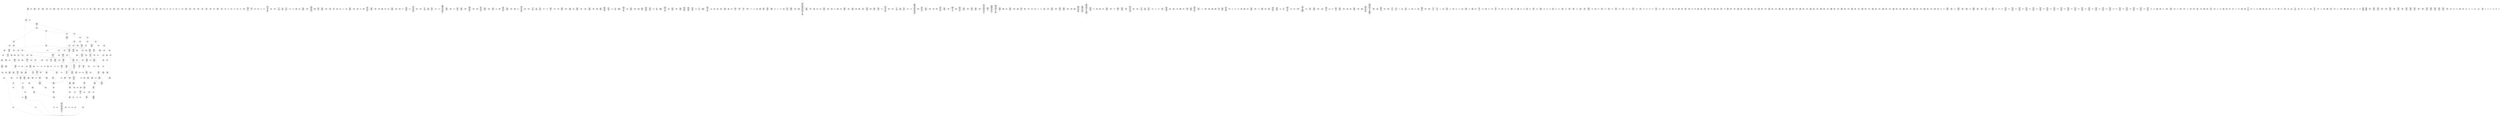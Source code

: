 /* Generated by GvGen v.1.0 (https://www.github.com/stricaud/gvgen) */

digraph G {
compound=true;
   node1 [label="[anywhere]"];
   node2 [label="# 0x0
PUSHX Data
PUSHX Data
MSTORE
CALLVALUE
ISZERO
PUSHX Data
JUMPI
"];
   node3 [label="# 0xc
PUSHX Data
REVERT
"];
   node4 [label="# 0x10
JUMPDEST
PUSHX LogicData
CALLDATASIZE
LT
PUSHX Data
JUMPI
"];
   node5 [label="# 0x1a
PUSHX Data
CALLDATALOAD
PUSHX BitData
SHR
PUSHX LogicData
GT
PUSHX Data
JUMPI
"];
   node6 [label="# 0x2b
PUSHX LogicData
GT
PUSHX Data
JUMPI
"];
   node7 [label="# 0x36
PUSHX LogicData
GT
PUSHX Data
JUMPI
"];
   node8 [label="# 0x41
PUSHX LogicData
EQ
PUSHX Data
JUMPI
"];
   node9 [label="# 0x4c
PUSHX LogicData
EQ
PUSHX Data
JUMPI
"];
   node10 [label="# 0x57
PUSHX LogicData
EQ
PUSHX Data
JUMPI
"];
   node11 [label="# 0x62
PUSHX LogicData
EQ
PUSHX Data
JUMPI
"];
   node12 [label="# 0x6d
PUSHX LogicData
EQ
PUSHX Data
JUMPI
"];
   node13 [label="# 0x78
PUSHX Data
JUMP
"];
   node14 [label="# 0x7c
JUMPDEST
PUSHX LogicData
EQ
PUSHX Data
JUMPI
"];
   node15 [label="# 0x88
PUSHX LogicData
EQ
PUSHX Data
JUMPI
"];
   node16 [label="# 0x93
PUSHX LogicData
EQ
PUSHX Data
JUMPI
"];
   node17 [label="# 0x9e
PUSHX LogicData
EQ
PUSHX Data
JUMPI
"];
   node18 [label="# 0xa9
PUSHX Data
JUMP
"];
   node19 [label="# 0xad
JUMPDEST
PUSHX LogicData
GT
PUSHX Data
JUMPI
"];
   node20 [label="# 0xb9
PUSHX LogicData
EQ
PUSHX Data
JUMPI
"];
   node21 [label="# 0xc4
PUSHX LogicData
EQ
PUSHX Data
JUMPI
"];
   node22 [label="# 0xcf
PUSHX LogicData
EQ
PUSHX Data
JUMPI
"];
   node23 [label="# 0xda
PUSHX LogicData
EQ
PUSHX Data
JUMPI
"];
   node24 [label="# 0xe5
PUSHX Data
JUMP
"];
   node25 [label="# 0xe9
JUMPDEST
PUSHX LogicData
EQ
PUSHX Data
JUMPI
"];
   node26 [label="# 0xf5
PUSHX LogicData
EQ
PUSHX Data
JUMPI
"];
   node27 [label="# 0x100
PUSHX LogicData
EQ
PUSHX Data
JUMPI
"];
   node28 [label="# 0x10b
PUSHX LogicData
EQ
PUSHX Data
JUMPI
"];
   node29 [label="# 0x116
PUSHX Data
JUMP
"];
   node30 [label="# 0x11a
JUMPDEST
PUSHX LogicData
GT
PUSHX Data
JUMPI
"];
   node31 [label="# 0x126
PUSHX LogicData
GT
PUSHX Data
JUMPI
"];
   node32 [label="# 0x131
PUSHX LogicData
EQ
PUSHX Data
JUMPI
"];
   node33 [label="# 0x13c
PUSHX LogicData
EQ
PUSHX Data
JUMPI
"];
   node34 [label="# 0x147
PUSHX LogicData
EQ
PUSHX Data
JUMPI
"];
   node35 [label="# 0x152
PUSHX LogicData
EQ
PUSHX Data
JUMPI
"];
   node36 [label="# 0x15d
PUSHX Data
JUMP
"];
   node37 [label="# 0x161
JUMPDEST
PUSHX LogicData
EQ
PUSHX Data
JUMPI
"];
   node38 [label="# 0x16d
PUSHX LogicData
EQ
PUSHX Data
JUMPI
"];
   node39 [label="# 0x178
PUSHX LogicData
EQ
PUSHX Data
JUMPI
"];
   node40 [label="# 0x183
PUSHX LogicData
EQ
PUSHX Data
JUMPI
"];
   node41 [label="# 0x18e
PUSHX Data
JUMP
"];
   node42 [label="# 0x192
JUMPDEST
PUSHX LogicData
GT
PUSHX Data
JUMPI
"];
   node43 [label="# 0x19e
PUSHX LogicData
EQ
PUSHX Data
JUMPI
"];
   node44 [label="# 0x1a9
PUSHX LogicData
EQ
PUSHX Data
JUMPI
"];
   node45 [label="# 0x1b4
PUSHX LogicData
EQ
PUSHX Data
JUMPI
"];
   node46 [label="# 0x1bf
PUSHX LogicData
EQ
PUSHX Data
JUMPI
"];
   node47 [label="# 0x1ca
PUSHX Data
JUMP
"];
   node48 [label="# 0x1ce
JUMPDEST
PUSHX LogicData
EQ
PUSHX Data
JUMPI
"];
   node49 [label="# 0x1da
PUSHX LogicData
EQ
PUSHX Data
JUMPI
"];
   node50 [label="# 0x1e5
PUSHX LogicData
EQ
PUSHX Data
JUMPI
"];
   node51 [label="# 0x1f0
PUSHX LogicData
EQ
PUSHX Data
JUMPI
"];
   node52 [label="# 0x1fb
JUMPDEST
PUSHX Data
REVERT
"];
   node53 [label="# 0x200
JUMPDEST
PUSHX Data
PUSHX ArithData
CALLDATASIZE
SUB
ADD
PUSHX Data
PUSHX Data
JUMP
"];
   node54 [label="# 0x215
JUMPDEST
PUSHX Data
JUMP
"];
   node55 [label="# 0x21a
JUMPDEST
PUSHX MemData
MLOAD
PUSHX Data
PUSHX Data
JUMP
"];
   node56 [label="# 0x227
JUMPDEST
PUSHX MemData
MLOAD
SUB
RETURN
"];
   node57 [label="# 0x230
JUMPDEST
PUSHX Data
PUSHX Data
JUMP
"];
   node58 [label="# 0x238
JUMPDEST
PUSHX MemData
MLOAD
PUSHX Data
PUSHX Data
JUMP
"];
   node59 [label="# 0x245
JUMPDEST
PUSHX MemData
MLOAD
SUB
RETURN
"];
   node60 [label="# 0x24e
JUMPDEST
PUSHX Data
PUSHX ArithData
CALLDATASIZE
SUB
ADD
PUSHX Data
PUSHX Data
JUMP
"];
   node61 [label="# 0x263
JUMPDEST
PUSHX Data
JUMP
"];
   node62 [label="# 0x268
JUMPDEST
PUSHX MemData
MLOAD
PUSHX Data
PUSHX Data
JUMP
"];
   node63 [label="# 0x275
JUMPDEST
PUSHX MemData
MLOAD
SUB
RETURN
"];
   node64 [label="# 0x27e
JUMPDEST
PUSHX Data
PUSHX ArithData
CALLDATASIZE
SUB
ADD
PUSHX Data
PUSHX Data
JUMP
"];
   node65 [label="# 0x293
JUMPDEST
PUSHX Data
JUMP
"];
   node66 [label="# 0x298
JUMPDEST
STOP
"];
   node67 [label="# 0x29a
JUMPDEST
PUSHX Data
PUSHX Data
JUMP
"];
   node68 [label="# 0x2a2
JUMPDEST
PUSHX MemData
MLOAD
PUSHX Data
PUSHX Data
JUMP
"];
   node69 [label="# 0x2af
JUMPDEST
PUSHX MemData
MLOAD
SUB
RETURN
"];
   node70 [label="# 0x2b8
JUMPDEST
PUSHX Data
PUSHX ArithData
CALLDATASIZE
SUB
ADD
PUSHX Data
PUSHX Data
JUMP
"];
   node71 [label="# 0x2cd
JUMPDEST
PUSHX Data
JUMP
"];
   node72 [label="# 0x2d2
JUMPDEST
STOP
"];
   node73 [label="# 0x2d4
JUMPDEST
PUSHX Data
PUSHX ArithData
CALLDATASIZE
SUB
ADD
PUSHX Data
PUSHX Data
JUMP
"];
   node74 [label="# 0x2e9
JUMPDEST
PUSHX Data
JUMP
"];
   node75 [label="# 0x2ee
JUMPDEST
STOP
"];
   node76 [label="# 0x2f0
JUMPDEST
PUSHX Data
PUSHX ArithData
CALLDATASIZE
SUB
ADD
PUSHX Data
PUSHX Data
JUMP
"];
   node77 [label="# 0x305
JUMPDEST
PUSHX Data
JUMP
"];
   node78 [label="# 0x30a
JUMPDEST
STOP
"];
   node79 [label="# 0x30c
JUMPDEST
PUSHX Data
PUSHX Data
JUMP
"];
   node80 [label="# 0x314
JUMPDEST
PUSHX MemData
MLOAD
PUSHX Data
PUSHX Data
JUMP
"];
   node81 [label="# 0x321
JUMPDEST
PUSHX MemData
MLOAD
SUB
RETURN
"];
   node82 [label="# 0x32a
JUMPDEST
PUSHX Data
PUSHX Data
JUMP
"];
   node83 [label="# 0x332
JUMPDEST
PUSHX MemData
MLOAD
PUSHX Data
PUSHX Data
JUMP
"];
   node84 [label="# 0x33f
JUMPDEST
PUSHX MemData
MLOAD
SUB
RETURN
"];
   node85 [label="# 0x348
JUMPDEST
PUSHX Data
PUSHX Data
JUMP
"];
   node86 [label="# 0x350
JUMPDEST
PUSHX MemData
MLOAD
PUSHX Data
PUSHX Data
JUMP
"];
   node87 [label="# 0x35d
JUMPDEST
PUSHX MemData
MLOAD
SUB
RETURN
"];
   node88 [label="# 0x366
JUMPDEST
PUSHX Data
PUSHX Data
JUMP
"];
   node89 [label="# 0x36e
JUMPDEST
PUSHX MemData
MLOAD
PUSHX Data
PUSHX Data
JUMP
"];
   node90 [label="# 0x37b
JUMPDEST
PUSHX MemData
MLOAD
SUB
RETURN
"];
   node91 [label="# 0x384
JUMPDEST
PUSHX Data
PUSHX ArithData
CALLDATASIZE
SUB
ADD
PUSHX Data
PUSHX Data
JUMP
"];
   node92 [label="# 0x399
JUMPDEST
PUSHX Data
JUMP
"];
   node93 [label="# 0x39e
JUMPDEST
PUSHX MemData
MLOAD
PUSHX Data
PUSHX Data
JUMP
"];
   node94 [label="# 0x3ab
JUMPDEST
PUSHX MemData
MLOAD
SUB
RETURN
"];
   node95 [label="# 0x3b4
JUMPDEST
PUSHX Data
PUSHX Data
JUMP
"];
   node96 [label="# 0x3bc
JUMPDEST
PUSHX MemData
MLOAD
PUSHX Data
PUSHX Data
JUMP
"];
   node97 [label="# 0x3c9
JUMPDEST
PUSHX MemData
MLOAD
SUB
RETURN
"];
   node98 [label="# 0x3d2
JUMPDEST
PUSHX Data
PUSHX ArithData
CALLDATASIZE
SUB
ADD
PUSHX Data
PUSHX Data
JUMP
"];
   node99 [label="# 0x3e7
JUMPDEST
PUSHX Data
JUMP
"];
   node100 [label="# 0x3ec
JUMPDEST
PUSHX MemData
MLOAD
PUSHX Data
PUSHX Data
JUMP
"];
   node101 [label="# 0x3f9
JUMPDEST
PUSHX MemData
MLOAD
SUB
RETURN
"];
   node102 [label="# 0x402
JUMPDEST
PUSHX Data
PUSHX Data
JUMP
"];
   node103 [label="# 0x40a
JUMPDEST
STOP
"];
   node104 [label="# 0x40c
JUMPDEST
PUSHX Data
PUSHX ArithData
CALLDATASIZE
SUB
ADD
PUSHX Data
PUSHX Data
JUMP
"];
   node105 [label="# 0x421
JUMPDEST
PUSHX Data
JUMP
"];
   node106 [label="# 0x426
JUMPDEST
STOP
"];
   node107 [label="# 0x428
JUMPDEST
PUSHX Data
PUSHX Data
JUMP
"];
   node108 [label="# 0x430
JUMPDEST
PUSHX MemData
MLOAD
PUSHX Data
PUSHX Data
JUMP
"];
   node109 [label="# 0x43d
JUMPDEST
PUSHX MemData
MLOAD
SUB
RETURN
"];
   node110 [label="# 0x446
JUMPDEST
PUSHX Data
PUSHX ArithData
CALLDATASIZE
SUB
ADD
PUSHX Data
PUSHX Data
JUMP
"];
   node111 [label="# 0x45b
JUMPDEST
PUSHX Data
JUMP
"];
   node112 [label="# 0x460
JUMPDEST
STOP
"];
   node113 [label="# 0x462
JUMPDEST
PUSHX Data
PUSHX Data
JUMP
"];
   node114 [label="# 0x46a
JUMPDEST
PUSHX MemData
MLOAD
PUSHX Data
PUSHX Data
JUMP
"];
   node115 [label="# 0x477
JUMPDEST
PUSHX MemData
MLOAD
SUB
RETURN
"];
   node116 [label="# 0x480
JUMPDEST
PUSHX Data
PUSHX ArithData
CALLDATASIZE
SUB
ADD
PUSHX Data
PUSHX Data
JUMP
"];
   node117 [label="# 0x495
JUMPDEST
PUSHX Data
JUMP
"];
   node118 [label="# 0x49a
JUMPDEST
STOP
"];
   node119 [label="# 0x49c
JUMPDEST
PUSHX Data
PUSHX ArithData
CALLDATASIZE
SUB
ADD
PUSHX Data
PUSHX Data
JUMP
"];
   node120 [label="# 0x4b1
JUMPDEST
PUSHX Data
JUMP
"];
   node121 [label="# 0x4b6
JUMPDEST
STOP
"];
   node122 [label="# 0x4b8
JUMPDEST
PUSHX Data
PUSHX ArithData
CALLDATASIZE
SUB
ADD
PUSHX Data
PUSHX Data
JUMP
"];
   node123 [label="# 0x4cd
JUMPDEST
PUSHX Data
JUMP
"];
   node124 [label="# 0x4d2
JUMPDEST
STOP
"];
   node125 [label="# 0x4d4
JUMPDEST
PUSHX Data
PUSHX ArithData
CALLDATASIZE
SUB
ADD
PUSHX Data
PUSHX Data
JUMP
"];
   node126 [label="# 0x4e9
JUMPDEST
PUSHX Data
JUMP
"];
   node127 [label="# 0x4ee
JUMPDEST
PUSHX MemData
MLOAD
PUSHX Data
PUSHX Data
JUMP
"];
   node128 [label="# 0x4fb
JUMPDEST
PUSHX MemData
MLOAD
SUB
RETURN
"];
   node129 [label="# 0x504
JUMPDEST
PUSHX Data
PUSHX Data
JUMP
"];
   node130 [label="# 0x50c
JUMPDEST
PUSHX MemData
MLOAD
PUSHX Data
PUSHX Data
JUMP
"];
   node131 [label="# 0x519
JUMPDEST
PUSHX MemData
MLOAD
SUB
RETURN
"];
   node132 [label="# 0x522
JUMPDEST
PUSHX Data
PUSHX Data
JUMP
"];
   node133 [label="# 0x52a
JUMPDEST
PUSHX MemData
MLOAD
PUSHX Data
PUSHX Data
JUMP
"];
   node134 [label="# 0x537
JUMPDEST
PUSHX MemData
MLOAD
SUB
RETURN
"];
   node135 [label="# 0x540
JUMPDEST
PUSHX Data
PUSHX Data
JUMP
"];
   node136 [label="# 0x548
JUMPDEST
PUSHX MemData
MLOAD
PUSHX Data
PUSHX Data
JUMP
"];
   node137 [label="# 0x555
JUMPDEST
PUSHX MemData
MLOAD
SUB
RETURN
"];
   node138 [label="# 0x55e
JUMPDEST
PUSHX Data
PUSHX Data
JUMP
"];
   node139 [label="# 0x566
JUMPDEST
PUSHX MemData
MLOAD
PUSHX Data
PUSHX Data
JUMP
"];
   node140 [label="# 0x573
JUMPDEST
PUSHX MemData
MLOAD
SUB
RETURN
"];
   node141 [label="# 0x57c
JUMPDEST
PUSHX Data
PUSHX ArithData
CALLDATASIZE
SUB
ADD
PUSHX Data
PUSHX Data
JUMP
"];
   node142 [label="# 0x591
JUMPDEST
PUSHX Data
JUMP
"];
   node143 [label="# 0x596
JUMPDEST
PUSHX MemData
MLOAD
PUSHX Data
PUSHX Data
JUMP
"];
   node144 [label="# 0x5a3
JUMPDEST
PUSHX MemData
MLOAD
SUB
RETURN
"];
   node145 [label="# 0x5ac
JUMPDEST
PUSHX Data
PUSHX ArithData
CALLDATASIZE
SUB
ADD
PUSHX Data
PUSHX Data
JUMP
"];
   node146 [label="# 0x5c1
JUMPDEST
PUSHX Data
JUMP
"];
   node147 [label="# 0x5c6
JUMPDEST
STOP
"];
   node148 [label="# 0x5c8
JUMPDEST
PUSHX Data
PUSHX ArithData
CALLDATASIZE
SUB
ADD
PUSHX Data
PUSHX Data
JUMP
"];
   node149 [label="# 0x5dd
JUMPDEST
PUSHX Data
JUMP
"];
   node150 [label="# 0x5e2
JUMPDEST
STOP
"];
   node151 [label="# 0x5e4
JUMPDEST
PUSHX Data
PUSHX ArithData
CALLDATASIZE
SUB
ADD
PUSHX Data
PUSHX Data
JUMP
"];
   node152 [label="# 0x5f9
JUMPDEST
PUSHX Data
JUMP
"];
   node153 [label="# 0x5fe
JUMPDEST
STOP
"];
   node154 [label="# 0x600
JUMPDEST
PUSHX Data
PUSHX Data
JUMP
"];
   node155 [label="# 0x608
JUMPDEST
PUSHX MemData
MLOAD
PUSHX Data
PUSHX Data
JUMP
"];
   node156 [label="# 0x615
JUMPDEST
PUSHX MemData
MLOAD
SUB
RETURN
"];
   node157 [label="# 0x61e
JUMPDEST
PUSHX Data
PUSHX BitData
PUSHX BitData
NOT
AND
PUSHX BitData
NOT
AND
EQ
PUSHX Data
JUMPI
"];
   node158 [label="# 0x687
PUSHX BitData
PUSHX BitData
NOT
AND
PUSHX BitData
NOT
AND
EQ
"];
   node159 [label="# 0x6e9
JUMPDEST
PUSHX Data
JUMPI
"];
   node160 [label="# 0x6ef
PUSHX Data
PUSHX Data
JUMP
"];
   node161 [label="# 0x6f8
JUMPDEST
"];
   node162 [label="# 0x6f9
JUMPDEST
JUMP
"];
   node163 [label="# 0x700
JUMPDEST
PUSHX Data
PUSHX StorData
SLOAD
PUSHX Data
PUSHX Data
JUMP
"];
   node164 [label="# 0x70f
JUMPDEST
PUSHX ArithData
ADD
PUSHX ArithData
DIV
MUL
PUSHX ArithData
ADD
PUSHX MemData
MLOAD
ADD
PUSHX Data
MSTORE
MSTORE
PUSHX ArithData
ADD
SLOAD
PUSHX Data
PUSHX Data
JUMP
"];
   node165 [label="# 0x73b
JUMPDEST
ISZERO
PUSHX Data
JUMPI
"];
   node166 [label="# 0x742
PUSHX LogicData
LT
PUSHX Data
JUMPI
"];
   node167 [label="# 0x74a
PUSHX ArithData
SLOAD
DIV
MUL
MSTORE
PUSHX ArithData
ADD
PUSHX Data
JUMP
"];
   node168 [label="# 0x75d
JUMPDEST
ADD
PUSHX Data
MSTORE
PUSHX Data
PUSHX Data
SHA3
"];
   node169 [label="# 0x76b
JUMPDEST
SLOAD
MSTORE
PUSHX ArithData
ADD
PUSHX ArithData
ADD
GT
PUSHX Data
JUMPI
"];
   node170 [label="# 0x77f
SUB
PUSHX BitData
AND
ADD
"];
   node171 [label="# 0x788
JUMPDEST
JUMP
"];
   node172 [label="# 0x792
JUMPDEST
PUSHX Data
PUSHX Data
PUSHX Data
JUMP
"];
   node173 [label="# 0x79d
JUMPDEST
PUSHX Data
JUMPI
"];
   node174 [label="# 0x7a2
PUSHX MemData
MLOAD
PUSHX Data
MSTORE
PUSHX ArithData
ADD
PUSHX Data
PUSHX Data
JUMP
"];
   node175 [label="# 0x7d3
JUMPDEST
PUSHX MemData
MLOAD
SUB
REVERT
"];
   node176 [label="# 0x7dc
JUMPDEST
PUSHX Data
PUSHX ArithData
MSTORE
PUSHX ArithData
ADD
MSTORE
PUSHX ArithData
ADD
PUSHX Data
SHA3
PUSHX ArithData
SLOAD
PUSHX ArithData
EXP
DIV
PUSHX BitData
AND
JUMP
"];
   node177 [label="# 0x817
JUMPDEST
PUSHX Data
PUSHX Data
PUSHX Data
JUMP
"];
   node178 [label="# 0x822
JUMPDEST
PUSHX BitData
AND
PUSHX BitData
AND
EQ
ISZERO
PUSHX Data
JUMPI
"];
   node179 [label="# 0x859
PUSHX MemData
MLOAD
PUSHX Data
MSTORE
PUSHX ArithData
ADD
PUSHX Data
PUSHX Data
JUMP
"];
   node180 [label="# 0x88a
JUMPDEST
PUSHX MemData
MLOAD
SUB
REVERT
"];
   node181 [label="# 0x893
JUMPDEST
PUSHX BitData
AND
PUSHX Data
PUSHX Data
JUMP
"];
   node182 [label="# 0x8b2
JUMPDEST
PUSHX BitData
AND
EQ
PUSHX Data
JUMPI
"];
   node183 [label="# 0x8cf
PUSHX Data
PUSHX Data
PUSHX Data
JUMP
"];
   node184 [label="# 0x8db
JUMPDEST
PUSHX Data
JUMP
"];
   node185 [label="# 0x8e0
JUMPDEST
"];
   node186 [label="# 0x8e1
JUMPDEST
PUSHX Data
JUMPI
"];
   node187 [label="# 0x8e6
PUSHX MemData
MLOAD
PUSHX Data
MSTORE
PUSHX ArithData
ADD
PUSHX Data
PUSHX Data
JUMP
"];
   node188 [label="# 0x917
JUMPDEST
PUSHX MemData
MLOAD
SUB
REVERT
"];
   node189 [label="# 0x920
JUMPDEST
PUSHX Data
PUSHX Data
JUMP
"];
   node190 [label="# 0x92a
JUMPDEST
JUMP
"];
   node191 [label="# 0x92f
JUMPDEST
PUSHX Data
JUMP
"];
   node192 [label="# 0x953
JUMPDEST
PUSHX Data
PUSHX Data
JUMP
"];
   node193 [label="# 0x95b
JUMPDEST
PUSHX BitData
AND
PUSHX Data
SLOAD
PUSHX ArithData
EXP
DIV
PUSHX BitData
AND
PUSHX BitData
AND
EQ
PUSHX Data
JUMPI
"];
   node194 [label="# 0x9ae
PUSHX MemData
MLOAD
PUSHX Data
MSTORE
PUSHX ArithData
ADD
PUSHX Data
PUSHX Data
JUMP
"];
   node195 [label="# 0x9df
JUMPDEST
PUSHX MemData
MLOAD
SUB
REVERT
"];
   node196 [label="# 0x9e8
JUMPDEST
PUSHX Data
SSTORE
JUMP
"];
   node197 [label="# 0x9f2
JUMPDEST
PUSHX Data
PUSHX Data
PUSHX Data
JUMP
"];
   node198 [label="# 0x9fd
JUMPDEST
PUSHX Data
JUMP
"];
   node199 [label="# 0xa03
JUMPDEST
PUSHX Data
JUMPI
"];
   node200 [label="# 0xa08
PUSHX MemData
MLOAD
PUSHX Data
MSTORE
PUSHX ArithData
ADD
PUSHX Data
PUSHX Data
JUMP
"];
   node201 [label="# 0xa39
JUMPDEST
PUSHX MemData
MLOAD
SUB
REVERT
"];
   node202 [label="# 0xa42
JUMPDEST
PUSHX Data
PUSHX Data
JUMP
"];
   node203 [label="# 0xa4d
JUMPDEST
JUMP
"];
   node204 [label="# 0xa52
JUMPDEST
PUSHX Data
PUSHX MemData
MLOAD
PUSHX ArithData
ADD
PUSHX Data
MSTORE
PUSHX Data
MSTORE
PUSHX Data
JUMP
"];
   node205 [label="# 0xa6d
JUMPDEST
JUMP
"];
   node206 [label="# 0xa72
JUMPDEST
PUSHX StorData
SLOAD
JUMP
"];
   node207 [label="# 0xa78
JUMPDEST
PUSHX StorData
SLOAD
PUSHX Data
PUSHX Data
JUMP
"];
   node208 [label="# 0xa85
JUMPDEST
PUSHX ArithData
ADD
PUSHX ArithData
DIV
MUL
PUSHX ArithData
ADD
PUSHX MemData
MLOAD
ADD
PUSHX Data
MSTORE
MSTORE
PUSHX ArithData
ADD
SLOAD
PUSHX Data
PUSHX Data
JUMP
"];
   node209 [label="# 0xab1
JUMPDEST
ISZERO
PUSHX Data
JUMPI
"];
   node210 [label="# 0xab8
PUSHX LogicData
LT
PUSHX Data
JUMPI
"];
   node211 [label="# 0xac0
PUSHX ArithData
SLOAD
DIV
MUL
MSTORE
PUSHX ArithData
ADD
PUSHX Data
JUMP
"];
   node212 [label="# 0xad3
JUMPDEST
ADD
PUSHX Data
MSTORE
PUSHX Data
PUSHX Data
SHA3
"];
   node213 [label="# 0xae1
JUMPDEST
SLOAD
MSTORE
PUSHX ArithData
ADD
PUSHX ArithData
ADD
GT
PUSHX Data
JUMPI
"];
   node214 [label="# 0xaf5
SUB
PUSHX BitData
AND
ADD
"];
   node215 [label="# 0xafe
JUMPDEST
JUMP
"];
   node216 [label="# 0xb06
JUMPDEST
PUSHX Data
JUMP
"];
   node217 [label="# 0xb2a
JUMPDEST
PUSHX StorData
PUSHX ArithData
SLOAD
PUSHX ArithData
EXP
DIV
PUSHX BitData
AND
JUMP
"];
   node218 [label="# 0xb50
JUMPDEST
PUSHX Data
PUSHX Data
PUSHX ArithData
MSTORE
PUSHX ArithData
ADD
MSTORE
PUSHX ArithData
ADD
PUSHX Data
SHA3
PUSHX ArithData
SLOAD
PUSHX ArithData
EXP
DIV
PUSHX BitData
AND
PUSHX BitData
PUSHX BitData
AND
PUSHX BitData
AND
EQ
ISZERO
PUSHX Data
JUMPI
"];
   node219 [label="# 0xbbf
PUSHX MemData
MLOAD
PUSHX Data
MSTORE
PUSHX ArithData
ADD
PUSHX Data
PUSHX Data
JUMP
"];
   node220 [label="# 0xbf0
JUMPDEST
PUSHX MemData
MLOAD
SUB
REVERT
"];
   node221 [label="# 0xbf9
JUMPDEST
JUMP
"];
   node222 [label="# 0xc02
JUMPDEST
PUSHX Data
JUMP
"];
   node223 [label="# 0xc26
JUMPDEST
PUSHX BitData
PUSHX BitData
AND
PUSHX BitData
AND
EQ
ISZERO
PUSHX Data
JUMPI
"];
   node224 [label="# 0xc5d
PUSHX MemData
MLOAD
PUSHX Data
MSTORE
PUSHX ArithData
ADD
PUSHX Data
PUSHX Data
JUMP
"];
   node225 [label="# 0xc8e
JUMPDEST
PUSHX MemData
MLOAD
SUB
REVERT
"];
   node226 [label="# 0xc97
JUMPDEST
PUSHX Data
PUSHX ArithData
PUSHX BitData
AND
PUSHX BitData
AND
MSTORE
PUSHX ArithData
ADD
MSTORE
PUSHX ArithData
ADD
PUSHX Data
SHA3
SLOAD
JUMP
"];
   node227 [label="# 0xcde
JUMPDEST
PUSHX Data
PUSHX Data
JUMP
"];
   node228 [label="# 0xce6
JUMPDEST
PUSHX BitData
AND
PUSHX Data
SLOAD
PUSHX ArithData
EXP
DIV
PUSHX BitData
AND
PUSHX BitData
AND
EQ
PUSHX Data
JUMPI
"];
   node229 [label="# 0xd39
PUSHX MemData
MLOAD
PUSHX Data
MSTORE
PUSHX ArithData
ADD
PUSHX Data
PUSHX Data
JUMP
"];
   node230 [label="# 0xd6a
JUMPDEST
PUSHX MemData
MLOAD
SUB
REVERT
"];
   node231 [label="# 0xd73
JUMPDEST
PUSHX BitData
PUSHX BitData
AND
PUSHX Data
SLOAD
PUSHX ArithData
EXP
DIV
PUSHX BitData
AND
PUSHX BitData
AND
PUSHX Data
PUSHX MemData
MLOAD
PUSHX MemData
MLOAD
SUB
LOGX
PUSHX Data
PUSHX ArithData
PUSHX ArithData
EXP
SLOAD
PUSHX ArithData
MUL
NOT
AND
PUSHX BitData
AND
MUL
OR
SSTORE
JUMP
"];
   node232 [label="# 0xe31
JUMPDEST
PUSHX Data
PUSHX Data
JUMP
"];
   node233 [label="# 0xe39
JUMPDEST
PUSHX BitData
AND
PUSHX Data
SLOAD
PUSHX ArithData
EXP
DIV
PUSHX BitData
AND
PUSHX BitData
AND
EQ
PUSHX Data
JUMPI
"];
   node234 [label="# 0xe8c
PUSHX MemData
MLOAD
PUSHX Data
MSTORE
PUSHX ArithData
ADD
PUSHX Data
PUSHX Data
JUMP
"];
   node235 [label="# 0xebd
JUMPDEST
PUSHX MemData
MLOAD
SUB
REVERT
"];
   node236 [label="# 0xec6
JUMPDEST
PUSHX Data
MLOAD
PUSHX ArithData
ADD
PUSHX Data
PUSHX Data
JUMP
"];
   node237 [label="# 0xedc
JUMPDEST
JUMP
"];
   node238 [label="# 0xee0
JUMPDEST
PUSHX StorData
PUSHX ArithData
SLOAD
PUSHX ArithData
EXP
DIV
PUSHX BitData
AND
JUMP
"];
   node239 [label="# 0xf09
JUMPDEST
PUSHX Data
PUSHX Data
JUMP
"];
   node240 [label="# 0xf11
JUMPDEST
PUSHX BitData
AND
PUSHX Data
SLOAD
PUSHX ArithData
EXP
DIV
PUSHX BitData
AND
PUSHX BitData
AND
EQ
PUSHX Data
JUMPI
"];
   node241 [label="# 0xf64
PUSHX MemData
MLOAD
PUSHX Data
MSTORE
PUSHX ArithData
ADD
PUSHX Data
PUSHX Data
JUMP
"];
   node242 [label="# 0xf95
JUMPDEST
PUSHX MemData
MLOAD
SUB
REVERT
"];
   node243 [label="# 0xf9e
JUMPDEST
PUSHX Data
PUSHX Data
PUSHX Data
JUMP
"];
   node244 [label="# 0xfaf
JUMPDEST
JUMP
"];
   node245 [label="# 0xfb4
JUMPDEST
PUSHX Data
PUSHX StorData
SLOAD
PUSHX Data
PUSHX Data
JUMP
"];
   node246 [label="# 0xfc3
JUMPDEST
PUSHX ArithData
ADD
PUSHX ArithData
DIV
MUL
PUSHX ArithData
ADD
PUSHX MemData
MLOAD
ADD
PUSHX Data
MSTORE
MSTORE
PUSHX ArithData
ADD
SLOAD
PUSHX Data
PUSHX Data
JUMP
"];
   node247 [label="# 0xfef
JUMPDEST
ISZERO
PUSHX Data
JUMPI
"];
   node248 [label="# 0xff6
PUSHX LogicData
LT
PUSHX Data
JUMPI
"];
   node249 [label="# 0xffe
PUSHX ArithData
SLOAD
DIV
MUL
MSTORE
PUSHX ArithData
ADD
PUSHX Data
JUMP
"];
   node250 [label="# 0x1011
JUMPDEST
ADD
PUSHX Data
MSTORE
PUSHX Data
PUSHX Data
SHA3
"];
   node251 [label="# 0x101f
JUMPDEST
SLOAD
MSTORE
PUSHX ArithData
ADD
PUSHX ArithData
ADD
GT
PUSHX Data
JUMPI
"];
   node252 [label="# 0x1033
SUB
PUSHX BitData
AND
ADD
"];
   node253 [label="# 0x103c
JUMPDEST
JUMP
"];
   node254 [label="# 0x1046
JUMPDEST
PUSHX LogicData
PUSHX StorData
SLOAD
EQ
ISZERO
ISZERO
PUSHX Data
JUMPI
"];
   node255 [label="# 0x1054
PUSHX StorData
SLOAD
NUMBER
GT
"];
   node256 [label="# 0x105a
JUMPDEST
PUSHX Data
JUMPI
"];
   node257 [label="# 0x105f
PUSHX MemData
MLOAD
PUSHX Data
MSTORE
PUSHX ArithData
ADD
PUSHX Data
PUSHX Data
JUMP
"];
   node258 [label="# 0x1090
JUMPDEST
PUSHX MemData
MLOAD
SUB
REVERT
"];
   node259 [label="# 0x1099
JUMPDEST
PUSHX Data
PUSHX StorData
SLOAD
PUSHX Data
PUSHX Data
JUMP
"];
   node260 [label="# 0x10c9
JUMPDEST
GT
ISZERO
PUSHX Data
JUMPI
"];
   node261 [label="# 0x10d0
PUSHX MemData
MLOAD
PUSHX Data
MSTORE
PUSHX ArithData
ADD
PUSHX Data
PUSHX Data
JUMP
"];
   node262 [label="# 0x1101
JUMPDEST
PUSHX MemData
MLOAD
SUB
REVERT
"];
   node263 [label="# 0x110a
JUMPDEST
PUSHX LogicData
LT
PUSHX Data
JUMPI
"];
   node264 [label="# 0x1114
PUSHX MemData
MLOAD
PUSHX Data
MSTORE
PUSHX ArithData
ADD
PUSHX Data
PUSHX Data
JUMP
"];
   node265 [label="# 0x1145
JUMPDEST
PUSHX MemData
MLOAD
SUB
REVERT
"];
   node266 [label="# 0x114e
JUMPDEST
PUSHX Data
PUSHX Data
PUSHX Data
JUMP
"];
   node267 [label="# 0x117a
JUMPDEST
PUSHX BitData
PUSHX BitData
AND
PUSHX Data
PUSHX Data
PUSHX Data
JUMP
"];
   node268 [label="# 0x11be
JUMPDEST
ADDRESS
PUSHX MemData
MLOAD
PUSHX BitData
AND
PUSHX BitData
SHL
MSTORE
PUSHX ArithData
ADD
PUSHX Data
PUSHX Data
JUMP
"];
   node269 [label="# 0x11dc
JUMPDEST
PUSHX Data
PUSHX MemData
MLOAD
SUB
EXTCODESIZE
ISZERO
ISZERO
PUSHX Data
JUMPI
"];
   node270 [label="# 0x11f0
PUSHX Data
REVERT
"];
   node271 [label="# 0x11f4
JUMPDEST
GAS
STATICCALL
ISZERO
ISZERO
PUSHX Data
JUMPI
"];
   node272 [label="# 0x11ff
RETURNDATASIZE
PUSHX Data
RETURNDATACOPY
RETURNDATASIZE
PUSHX Data
REVERT
"];
   node273 [label="# 0x1208
JUMPDEST
PUSHX MemData
MLOAD
RETURNDATASIZE
PUSHX BitData
NOT
PUSHX ArithData
ADD
AND
ADD
PUSHX Data
MSTORE
ADD
PUSHX Data
PUSHX Data
JUMP
"];
   node274 [label="# 0x122c
JUMPDEST
LT
ISZERO
PUSHX Data
JUMPI
"];
   node275 [label="# 0x1233
PUSHX MemData
MLOAD
PUSHX Data
MSTORE
PUSHX ArithData
ADD
PUSHX Data
PUSHX Data
JUMP
"];
   node276 [label="# 0x1264
JUMPDEST
PUSHX MemData
MLOAD
SUB
REVERT
"];
   node277 [label="# 0x126d
JUMPDEST
PUSHX Data
PUSHX Data
PUSHX Data
JUMP
"];
   node278 [label="# 0x1299
JUMPDEST
PUSHX BitData
PUSHX BitData
AND
PUSHX Data
PUSHX Data
PUSHX Data
JUMP
"];
   node279 [label="# 0x12dd
JUMPDEST
PUSHX MemData
MLOAD
PUSHX BitData
AND
PUSHX BitData
SHL
MSTORE
PUSHX ArithData
ADD
PUSHX Data
PUSHX Data
JUMP
"];
   node280 [label="# 0x12f9
JUMPDEST
PUSHX Data
PUSHX MemData
MLOAD
SUB
EXTCODESIZE
ISZERO
ISZERO
PUSHX Data
JUMPI
"];
   node281 [label="# 0x130d
PUSHX Data
REVERT
"];
   node282 [label="# 0x1311
JUMPDEST
GAS
STATICCALL
ISZERO
ISZERO
PUSHX Data
JUMPI
"];
   node283 [label="# 0x131c
RETURNDATASIZE
PUSHX Data
RETURNDATACOPY
RETURNDATASIZE
PUSHX Data
REVERT
"];
   node284 [label="# 0x1325
JUMPDEST
PUSHX MemData
MLOAD
RETURNDATASIZE
PUSHX BitData
NOT
PUSHX ArithData
ADD
AND
ADD
PUSHX Data
MSTORE
ADD
PUSHX Data
PUSHX Data
JUMP
"];
   node285 [label="# 0x1349
JUMPDEST
LT
ISZERO
PUSHX Data
JUMPI
"];
   node286 [label="# 0x1350
PUSHX MemData
MLOAD
PUSHX Data
MSTORE
PUSHX ArithData
ADD
PUSHX Data
PUSHX Data
JUMP
"];
   node287 [label="# 0x1381
JUMPDEST
PUSHX MemData
MLOAD
SUB
REVERT
"];
   node288 [label="# 0x138a
JUMPDEST
PUSHX BitData
PUSHX BitData
AND
PUSHX Data
PUSHX Data
PUSHX Data
JUMP
"];
   node289 [label="# 0x13ce
JUMPDEST
PUSHX StorData
PUSHX ArithData
SLOAD
PUSHX ArithData
EXP
DIV
PUSHX BitData
AND
PUSHX Data
PUSHX Data
PUSHX Data
JUMP
"];
   node290 [label="# 0x141d
JUMPDEST
PUSHX MemData
MLOAD
PUSHX BitData
AND
PUSHX BitData
SHL
MSTORE
PUSHX ArithData
ADD
PUSHX Data
PUSHX Data
JUMP
"];
   node291 [label="# 0x143b
JUMPDEST
PUSHX Data
PUSHX MemData
MLOAD
SUB
PUSHX Data
EXTCODESIZE
ISZERO
ISZERO
PUSHX Data
JUMPI
"];
   node292 [label="# 0x1451
PUSHX Data
REVERT
"];
   node293 [label="# 0x1455
JUMPDEST
GAS
CALL
ISZERO
ISZERO
PUSHX Data
JUMPI
"];
   node294 [label="# 0x1460
RETURNDATASIZE
PUSHX Data
RETURNDATACOPY
RETURNDATASIZE
PUSHX Data
REVERT
"];
   node295 [label="# 0x1469
JUMPDEST
PUSHX MemData
MLOAD
RETURNDATASIZE
PUSHX BitData
NOT
PUSHX ArithData
ADD
AND
ADD
PUSHX Data
MSTORE
ADD
PUSHX Data
PUSHX Data
JUMP
"];
   node296 [label="# 0x148d
JUMPDEST
PUSHX Data
"];
   node297 [label="# 0x1491
JUMPDEST
LT
ISZERO
PUSHX Data
JUMPI
"];
   node298 [label="# 0x149a
PUSHX Data
PUSHX Data
PUSHX Data
JUMP
"];
   node299 [label="# 0x14a4
JUMPDEST
PUSHX StorData
SLOAD
PUSHX Data
JUMP
"];
   node300 [label="# 0x14ac
JUMPDEST
PUSHX StorData
PUSHX Data
SLOAD
PUSHX Data
PUSHX Data
JUMP
"];
   node301 [label="# 0x14bf
JUMPDEST
SSTORE
PUSHX Data
PUSHX Data
JUMP
"];
   node302 [label="# 0x14ce
JUMPDEST
PUSHX Data
JUMP
"];
   node303 [label="# 0x14d5
JUMPDEST
PUSHX LogicData
PUSHX StorData
SLOAD
EQ
ISZERO
PUSHX Data
JUMPI
"];
   node304 [label="# 0x14e3
PUSHX LogicData
PUSHX StorData
SLOAD
EQ
PUSHX Data
JUMPI
"];
   node305 [label="# 0x150e
PUSHX StorData
SLOAD
NUMBER
GT
ISZERO
PUSHX Data
JUMPI
"];
   node306 [label="# 0x151a
PUSHX LogicData
PUSHX StorData
SLOAD
EQ
ISZERO
"];
   node307 [label="# 0x1522
JUMPDEST
"];
   node308 [label="# 0x1523
JUMPDEST
"];
   node309 [label="# 0x1524
JUMPDEST
ISZERO
PUSHX Data
JUMPI
"];
   node310 [label="# 0x152a
PUSHX Data
PUSHX Data
NUMBER
PUSHX Data
PUSHX Data
JUMP
"];
   node311 [label="# 0x1557
JUMPDEST
BLOCKHASH
PUSHX BitData
SHR
PUSHX Data
PUSHX Data
JUMP
"];
   node312 [label="# 0x1565
JUMPDEST
PUSHX Data
SSTORE
PUSHX LogicData
PUSHX StorData
SLOAD
EQ
ISZERO
PUSHX Data
JUMPI
"];
   node313 [label="# 0x1577
PUSHX Data
PUSHX StorData
PUSHX Data
SLOAD
PUSHX Data
PUSHX Data
JUMP
"];
   node314 [label="# 0x1589
JUMPDEST
SSTORE
"];
   node315 [label="# 0x1591
JUMPDEST
"];
   node316 [label="# 0x1592
JUMPDEST
JUMP
"];
   node317 [label="# 0x1597
JUMPDEST
PUSHX Data
PUSHX Data
JUMP
"];
   node318 [label="# 0x159f
JUMPDEST
PUSHX BitData
AND
PUSHX BitData
AND
EQ
ISZERO
PUSHX Data
JUMPI
"];
   node319 [label="# 0x15d3
PUSHX MemData
MLOAD
PUSHX Data
MSTORE
PUSHX ArithData
ADD
PUSHX Data
PUSHX Data
JUMP
"];
   node320 [label="# 0x1604
JUMPDEST
PUSHX MemData
MLOAD
SUB
REVERT
"];
   node321 [label="# 0x160d
JUMPDEST
PUSHX Data
PUSHX Data
PUSHX Data
PUSHX Data
JUMP
"];
   node322 [label="# 0x161a
JUMPDEST
PUSHX BitData
AND
PUSHX BitData
AND
MSTORE
PUSHX ArithData
ADD
MSTORE
PUSHX ArithData
ADD
PUSHX Data
SHA3
PUSHX ArithData
PUSHX BitData
AND
PUSHX BitData
AND
MSTORE
PUSHX ArithData
ADD
MSTORE
PUSHX ArithData
ADD
PUSHX Data
SHA3
PUSHX ArithData
PUSHX ArithData
EXP
SLOAD
PUSHX ArithData
MUL
NOT
AND
ISZERO
ISZERO
MUL
OR
SSTORE
PUSHX BitData
AND
PUSHX Data
PUSHX Data
JUMP
"];
   node323 [label="# 0x16c7
JUMPDEST
PUSHX BitData
AND
PUSHX Data
PUSHX MemData
MLOAD
PUSHX Data
PUSHX Data
JUMP
"];
   node324 [label="# 0x170c
JUMPDEST
PUSHX MemData
MLOAD
SUB
LOGX
JUMP
"];
   node325 [label="# 0x1718
JUMPDEST
PUSHX Data
PUSHX Data
PUSHX Data
JUMP
"];
   node326 [label="# 0x1723
JUMPDEST
PUSHX Data
JUMP
"];
   node327 [label="# 0x1729
JUMPDEST
PUSHX Data
JUMPI
"];
   node328 [label="# 0x172e
PUSHX MemData
MLOAD
PUSHX Data
MSTORE
PUSHX ArithData
ADD
PUSHX Data
PUSHX Data
JUMP
"];
   node329 [label="# 0x175f
JUMPDEST
PUSHX MemData
MLOAD
SUB
REVERT
"];
   node330 [label="# 0x1768
JUMPDEST
PUSHX Data
PUSHX Data
JUMP
"];
   node331 [label="# 0x1774
JUMPDEST
JUMP
"];
   node332 [label="# 0x177a
JUMPDEST
PUSHX Data
PUSHX Data
PUSHX Data
JUMP
"];
   node333 [label="# 0x1785
JUMPDEST
PUSHX Data
JUMPI
"];
   node334 [label="# 0x178a
PUSHX MemData
MLOAD
PUSHX Data
MSTORE
PUSHX ArithData
ADD
PUSHX Data
PUSHX Data
JUMP
"];
   node335 [label="# 0x17bb
JUMPDEST
PUSHX MemData
MLOAD
SUB
REVERT
"];
   node336 [label="# 0x17c4
JUMPDEST
PUSHX Data
PUSHX Data
PUSHX StorData
SLOAD
PUSHX Data
PUSHX Data
JUMP
"];
   node337 [label="# 0x17f4
JUMPDEST
PUSHX Data
PUSHX Data
JUMP
"];
   node338 [label="# 0x17ff
JUMPDEST
PUSHX Data
PUSHX Data
PUSHX Data
JUMP
"];
   node339 [label="# 0x180b
JUMPDEST
PUSHX LogicData
MLOAD
GT
PUSHX Data
JUMPI
"];
   node340 [label="# 0x1817
PUSHX MemData
MLOAD
PUSHX ArithData
ADD
PUSHX Data
MSTORE
PUSHX Data
MSTORE
PUSHX Data
JUMP
"];
   node341 [label="# 0x182b
JUMPDEST
PUSHX Data
PUSHX Data
JUMP
"];
   node342 [label="# 0x1835
JUMPDEST
PUSHX MemData
MLOAD
PUSHX ArithData
ADD
PUSHX Data
PUSHX Data
JUMP
"];
   node343 [label="# 0x1846
JUMPDEST
PUSHX MemData
MLOAD
PUSHX ArithData
SUB
SUB
MSTORE
PUSHX Data
MSTORE
"];
   node344 [label="# 0x1856
JUMPDEST
JUMP
"];
   node345 [label="# 0x185f
JUMPDEST
PUSHX StorData
SLOAD
JUMP
"];
   node346 [label="# 0x1865
JUMPDEST
PUSHX StorData
SLOAD
JUMP
"];
   node347 [label="# 0x186b
JUMPDEST
PUSHX Data
JUMP
"];
   node348 [label="# 0x188f
JUMPDEST
PUSHX StorData
SLOAD
PUSHX Data
PUSHX Data
JUMP
"];
   node349 [label="# 0x189c
JUMPDEST
PUSHX ArithData
ADD
PUSHX ArithData
DIV
MUL
PUSHX ArithData
ADD
PUSHX MemData
MLOAD
ADD
PUSHX Data
MSTORE
MSTORE
PUSHX ArithData
ADD
SLOAD
PUSHX Data
PUSHX Data
JUMP
"];
   node350 [label="# 0x18c8
JUMPDEST
ISZERO
PUSHX Data
JUMPI
"];
   node351 [label="# 0x18cf
PUSHX LogicData
LT
PUSHX Data
JUMPI
"];
   node352 [label="# 0x18d7
PUSHX ArithData
SLOAD
DIV
MUL
MSTORE
PUSHX ArithData
ADD
PUSHX Data
JUMP
"];
   node353 [label="# 0x18ea
JUMPDEST
ADD
PUSHX Data
MSTORE
PUSHX Data
PUSHX Data
SHA3
"];
   node354 [label="# 0x18f8
JUMPDEST
SLOAD
MSTORE
PUSHX ArithData
ADD
PUSHX ArithData
ADD
GT
PUSHX Data
JUMPI
"];
   node355 [label="# 0x190c
SUB
PUSHX BitData
AND
ADD
"];
   node356 [label="# 0x1915
JUMPDEST
JUMP
"];
   node357 [label="# 0x191d
JUMPDEST
PUSHX Data
PUSHX Data
PUSHX ArithData
PUSHX BitData
AND
PUSHX BitData
AND
MSTORE
PUSHX ArithData
ADD
MSTORE
PUSHX ArithData
ADD
PUSHX Data
SHA3
PUSHX ArithData
PUSHX BitData
AND
PUSHX BitData
AND
MSTORE
PUSHX ArithData
ADD
MSTORE
PUSHX ArithData
ADD
PUSHX Data
SHA3
PUSHX ArithData
SLOAD
PUSHX ArithData
EXP
DIV
PUSHX BitData
AND
JUMP
"];
   node358 [label="# 0x19b1
JUMPDEST
PUSHX Data
PUSHX Data
JUMP
"];
   node359 [label="# 0x19b9
JUMPDEST
PUSHX BitData
AND
PUSHX Data
SLOAD
PUSHX ArithData
EXP
DIV
PUSHX BitData
AND
PUSHX BitData
AND
EQ
PUSHX Data
JUMPI
"];
   node360 [label="# 0x1a0c
PUSHX MemData
MLOAD
PUSHX Data
MSTORE
PUSHX ArithData
ADD
PUSHX Data
PUSHX Data
JUMP
"];
   node361 [label="# 0x1a3d
JUMPDEST
PUSHX MemData
MLOAD
SUB
REVERT
"];
   node362 [label="# 0x1a46
JUMPDEST
PUSHX Data
SSTORE
JUMP
"];
   node363 [label="# 0x1a50
JUMPDEST
PUSHX Data
PUSHX Data
JUMP
"];
   node364 [label="# 0x1a58
JUMPDEST
PUSHX BitData
AND
PUSHX Data
SLOAD
PUSHX ArithData
EXP
DIV
PUSHX BitData
AND
PUSHX BitData
AND
EQ
PUSHX Data
JUMPI
"];
   node365 [label="# 0x1aab
PUSHX MemData
MLOAD
PUSHX Data
MSTORE
PUSHX ArithData
ADD
PUSHX Data
PUSHX Data
JUMP
"];
   node366 [label="# 0x1adc
JUMPDEST
PUSHX MemData
MLOAD
SUB
REVERT
"];
   node367 [label="# 0x1ae5
JUMPDEST
PUSHX StorData
PUSHX ArithData
PUSHX ArithData
EXP
SLOAD
PUSHX ArithData
MUL
NOT
AND
PUSHX BitData
AND
MUL
OR
SSTORE
JUMP
"];
   node368 [label="# 0x1b29
JUMPDEST
PUSHX Data
PUSHX Data
JUMP
"];
   node369 [label="# 0x1b31
JUMPDEST
PUSHX BitData
AND
PUSHX Data
SLOAD
PUSHX ArithData
EXP
DIV
PUSHX BitData
AND
PUSHX BitData
AND
EQ
PUSHX Data
JUMPI
"];
   node370 [label="# 0x1b84
PUSHX MemData
MLOAD
PUSHX Data
MSTORE
PUSHX ArithData
ADD
PUSHX Data
PUSHX Data
JUMP
"];
   node371 [label="# 0x1bb5
JUMPDEST
PUSHX MemData
MLOAD
SUB
REVERT
"];
   node372 [label="# 0x1bbe
JUMPDEST
PUSHX BitData
PUSHX BitData
AND
PUSHX BitData
AND
EQ
ISZERO
PUSHX Data
JUMPI
"];
   node373 [label="# 0x1bf4
PUSHX MemData
MLOAD
PUSHX Data
MSTORE
PUSHX ArithData
ADD
PUSHX Data
PUSHX Data
JUMP
"];
   node374 [label="# 0x1c25
JUMPDEST
PUSHX MemData
MLOAD
SUB
REVERT
"];
   node375 [label="# 0x1c2e
JUMPDEST
PUSHX BitData
AND
PUSHX Data
SLOAD
PUSHX ArithData
EXP
DIV
PUSHX BitData
AND
PUSHX BitData
AND
PUSHX Data
PUSHX MemData
MLOAD
PUSHX MemData
MLOAD
SUB
LOGX
PUSHX Data
PUSHX ArithData
EXP
SLOAD
PUSHX ArithData
MUL
NOT
AND
PUSHX BitData
AND
MUL
OR
SSTORE
JUMP
"];
   node376 [label="# 0x1ceb
JUMPDEST
PUSHX StorData
SLOAD
JUMP
"];
   node377 [label="# 0x1cf1
JUMPDEST
PUSHX Data
PUSHX BitData
PUSHX BitData
NOT
AND
PUSHX BitData
NOT
AND
EQ
JUMP
"];
   node378 [label="# 0x1d5b
JUMPDEST
PUSHX BitData
PUSHX BitData
AND
PUSHX Data
PUSHX ArithData
MSTORE
PUSHX ArithData
ADD
MSTORE
PUSHX ArithData
ADD
PUSHX Data
SHA3
PUSHX ArithData
SLOAD
PUSHX ArithData
EXP
DIV
PUSHX BitData
AND
PUSHX BitData
AND
EQ
ISZERO
JUMP
"];
   node379 [label="# 0x1dc7
JUMPDEST
PUSHX Data
CALLER
JUMP
"];
   node380 [label="# 0x1dcf
JUMPDEST
PUSHX Data
PUSHX ArithData
MSTORE
PUSHX ArithData
ADD
MSTORE
PUSHX ArithData
ADD
PUSHX Data
SHA3
PUSHX ArithData
PUSHX ArithData
EXP
SLOAD
PUSHX ArithData
MUL
NOT
AND
PUSHX BitData
AND
MUL
OR
SSTORE
PUSHX BitData
AND
PUSHX Data
PUSHX Data
JUMP
"];
   node381 [label="# 0x1e42
JUMPDEST
PUSHX BitData
AND
PUSHX Data
PUSHX MemData
MLOAD
PUSHX MemData
MLOAD
SUB
LOGX
JUMP
"];
   node382 [label="# 0x1e88
JUMPDEST
PUSHX Data
PUSHX Data
PUSHX Data
JUMP
"];
   node383 [label="# 0x1e93
JUMPDEST
PUSHX Data
JUMPI
"];
   node384 [label="# 0x1e98
PUSHX MemData
MLOAD
PUSHX Data
MSTORE
PUSHX ArithData
ADD
PUSHX Data
PUSHX Data
JUMP
"];
   node385 [label="# 0x1ec9
JUMPDEST
PUSHX MemData
MLOAD
SUB
REVERT
"];
   node386 [label="# 0x1ed2
JUMPDEST
PUSHX Data
PUSHX Data
PUSHX Data
JUMP
"];
   node387 [label="# 0x1edd
JUMPDEST
PUSHX BitData
AND
PUSHX BitData
AND
EQ
PUSHX Data
JUMPI
"];
   node388 [label="# 0x1f14
PUSHX BitData
AND
PUSHX Data
PUSHX Data
JUMP
"];
   node389 [label="# 0x1f34
JUMPDEST
PUSHX BitData
AND
EQ
"];
   node390 [label="# 0x1f4c
JUMPDEST
PUSHX Data
JUMPI
"];
   node391 [label="# 0x1f52
PUSHX Data
PUSHX Data
JUMP
"];
   node392 [label="# 0x1f5c
JUMPDEST
"];
   node393 [label="# 0x1f5d
JUMPDEST
JUMP
"];
   node394 [label="# 0x1f66
JUMPDEST
PUSHX BitData
AND
PUSHX Data
PUSHX Data
JUMP
"];
   node395 [label="# 0x1f86
JUMPDEST
PUSHX BitData
AND
EQ
PUSHX Data
JUMPI
"];
   node396 [label="# 0x1fa2
PUSHX MemData
MLOAD
PUSHX Data
MSTORE
PUSHX ArithData
ADD
PUSHX Data
PUSHX Data
JUMP
"];
   node397 [label="# 0x1fd3
JUMPDEST
PUSHX MemData
MLOAD
SUB
REVERT
"];
   node398 [label="# 0x1fdc
JUMPDEST
PUSHX BitData
PUSHX BitData
AND
PUSHX BitData
AND
EQ
ISZERO
PUSHX Data
JUMPI
"];
   node399 [label="# 0x2012
PUSHX MemData
MLOAD
PUSHX Data
MSTORE
PUSHX ArithData
ADD
PUSHX Data
PUSHX Data
JUMP
"];
   node400 [label="# 0x2043
JUMPDEST
PUSHX MemData
MLOAD
SUB
REVERT
"];
   node401 [label="# 0x204c
JUMPDEST
PUSHX Data
PUSHX Data
JUMP
"];
   node402 [label="# 0x2057
JUMPDEST
PUSHX Data
PUSHX Data
PUSHX Data
JUMP
"];
   node403 [label="# 0x2062
JUMPDEST
PUSHX Data
PUSHX Data
PUSHX ArithData
PUSHX BitData
AND
PUSHX BitData
AND
MSTORE
PUSHX ArithData
ADD
MSTORE
PUSHX ArithData
ADD
PUSHX Data
SHA3
PUSHX Data
SLOAD
PUSHX Data
PUSHX Data
JUMP
"];
   node404 [label="# 0x20b2
JUMPDEST
SSTORE
PUSHX Data
PUSHX Data
PUSHX ArithData
PUSHX BitData
AND
PUSHX BitData
AND
MSTORE
PUSHX ArithData
ADD
MSTORE
PUSHX ArithData
ADD
PUSHX Data
SHA3
PUSHX Data
SLOAD
PUSHX Data
PUSHX Data
JUMP
"];
   node405 [label="# 0x2109
JUMPDEST
SSTORE
PUSHX Data
PUSHX ArithData
MSTORE
PUSHX ArithData
ADD
MSTORE
PUSHX ArithData
ADD
PUSHX Data
SHA3
PUSHX ArithData
PUSHX ArithData
EXP
SLOAD
PUSHX ArithData
MUL
NOT
AND
PUSHX BitData
AND
MUL
OR
SSTORE
PUSHX BitData
AND
PUSHX BitData
AND
PUSHX Data
PUSHX MemData
MLOAD
PUSHX MemData
MLOAD
SUB
LOGX
JUMP
"];
   node406 [label="# 0x21c2
JUMPDEST
PUSHX Data
PUSHX MemData
MLOAD
PUSHX ArithData
ADD
PUSHX Data
MSTORE
PUSHX Data
MSTORE
PUSHX Data
JUMP
"];
   node407 [label="# 0x21dc
JUMPDEST
JUMP
"];
   node408 [label="# 0x21e0
JUMPDEST
PUSHX Data
PUSHX Data
JUMP
"];
   node409 [label="# 0x21eb
JUMPDEST
PUSHX Data
PUSHX Data
JUMP
"];
   node410 [label="# 0x21f7
JUMPDEST
PUSHX Data
JUMPI
"];
   node411 [label="# 0x21fc
PUSHX MemData
MLOAD
PUSHX Data
MSTORE
PUSHX ArithData
ADD
PUSHX Data
PUSHX Data
JUMP
"];
   node412 [label="# 0x222d
JUMPDEST
PUSHX MemData
MLOAD
SUB
REVERT
"];
   node413 [label="# 0x2236
JUMPDEST
JUMP
"];
   node414 [label="# 0x223c
JUMPDEST
PUSHX Data
PUSHX LogicData
PUSHX StorData
SLOAD
EQ
ISZERO
PUSHX Data
JUMPI
"];
   node415 [label="# 0x224a
PUSHX MemData
MLOAD
PUSHX ArithData
ADD
PUSHX Data
MSTORE
PUSHX Data
MSTORE
PUSHX Data
JUMP
"];
   node416 [label="# 0x2260
JUMPDEST
PUSHX StorData
SLOAD
PUSHX Data
PUSHX Data
JUMP
"];
   node417 [label="# 0x226d
JUMPDEST
PUSHX ArithData
ADD
PUSHX ArithData
DIV
MUL
PUSHX ArithData
ADD
PUSHX MemData
MLOAD
ADD
PUSHX Data
MSTORE
MSTORE
PUSHX ArithData
ADD
SLOAD
PUSHX Data
PUSHX Data
JUMP
"];
   node418 [label="# 0x2299
JUMPDEST
ISZERO
PUSHX Data
JUMPI
"];
   node419 [label="# 0x22a0
PUSHX LogicData
LT
PUSHX Data
JUMPI
"];
   node420 [label="# 0x22a8
PUSHX ArithData
SLOAD
DIV
MUL
MSTORE
PUSHX ArithData
ADD
PUSHX Data
JUMP
"];
   node421 [label="# 0x22bb
JUMPDEST
ADD
PUSHX Data
MSTORE
PUSHX Data
PUSHX Data
SHA3
"];
   node422 [label="# 0x22c9
JUMPDEST
SLOAD
MSTORE
PUSHX ArithData
ADD
PUSHX ArithData
ADD
GT
PUSHX Data
JUMPI
"];
   node423 [label="# 0x22dd
SUB
PUSHX BitData
AND
ADD
"];
   node424 [label="# 0x22e6
JUMPDEST
"];
   node425 [label="# 0x22ee
JUMPDEST
JUMP
"];
   node426 [label="# 0x22f1
JUMPDEST
PUSHX Data
PUSHX LogicData
EQ
ISZERO
PUSHX Data
JUMPI
"];
   node427 [label="# 0x22fd
PUSHX MemData
MLOAD
PUSHX ArithData
ADD
PUSHX Data
MSTORE
PUSHX Data
MSTORE
PUSHX ArithData
ADD
PUSHX Data
MSTORE
PUSHX Data
JUMP
"];
   node428 [label="# 0x2339
JUMPDEST
PUSHX Data
PUSHX Data
"];
   node429 [label="# 0x2341
JUMPDEST
PUSHX LogicData
EQ
PUSHX Data
JUMPI
"];
   node430 [label="# 0x234a
PUSHX Data
PUSHX Data
JUMP
"];
   node431 [label="# 0x2354
JUMPDEST
PUSHX Data
PUSHX Data
PUSHX Data
JUMP
"];
   node432 [label="# 0x2364
JUMPDEST
PUSHX Data
JUMP
"];
   node433 [label="# 0x236b
JUMPDEST
PUSHX Data
PUSHX LogicData
GT
ISZERO
PUSHX Data
JUMPI
"];
   node434 [label="# 0x237f
PUSHX Data
PUSHX Data
MSTORE
PUSHX Data
PUSHX Data
MSTORE
PUSHX Data
PUSHX Data
REVERT
"];
   node435 [label="# 0x23ad
JUMPDEST
PUSHX MemData
MLOAD
MSTORE
PUSHX ArithData
ADD
PUSHX BitData
NOT
AND
PUSHX ArithData
ADD
ADD
PUSHX Data
MSTORE
ISZERO
PUSHX Data
JUMPI
"];
   node436 [label="# 0x23cb
PUSHX ArithData
ADD
PUSHX ArithData
MUL
CALLDATASIZE
CALLDATACOPY
ADD
"];
   node437 [label="# 0x23df
JUMPDEST
"];
   node438 [label="# 0x23e3
JUMPDEST
PUSHX LogicData
EQ
PUSHX Data
JUMPI
"];
   node439 [label="# 0x23ec
PUSHX Data
PUSHX Data
PUSHX Data
JUMP
"];
   node440 [label="# 0x23f8
JUMPDEST
PUSHX Data
PUSHX Data
PUSHX Data
JUMP
"];
   node441 [label="# 0x2407
JUMPDEST
PUSHX Data
PUSHX Data
PUSHX Data
JUMP
"];
   node442 [label="# 0x2413
JUMPDEST
PUSHX BitData
SHL
MLOAD
LT
PUSHX Data
JUMPI
"];
   node443 [label="# 0x2421
PUSHX Data
PUSHX Data
MSTORE
PUSHX Data
PUSHX Data
MSTORE
PUSHX Data
PUSHX Data
REVERT
"];
   node444 [label="# 0x244f
JUMPDEST
PUSHX ArithData
ADD
ADD
PUSHX BitData
NOT
AND
PUSHX BitData
BYTE
MSTORE8
PUSHX Data
PUSHX Data
PUSHX Data
JUMP
"];
   node445 [label="# 0x248b
JUMPDEST
PUSHX Data
JUMP
"];
   node446 [label="# 0x2492
JUMPDEST
"];
   node447 [label="# 0x2499
JUMPDEST
JUMP
"];
   node448 [label="# 0x249e
JUMPDEST
JUMP
"];
   node449 [label="# 0x24a3
JUMPDEST
PUSHX Data
PUSHX Data
JUMP
"];
   node450 [label="# 0x24ad
JUMPDEST
PUSHX Data
PUSHX Data
PUSHX Data
JUMP
"];
   node451 [label="# 0x24ba
JUMPDEST
PUSHX Data
JUMPI
"];
   node452 [label="# 0x24bf
PUSHX MemData
MLOAD
PUSHX Data
MSTORE
PUSHX ArithData
ADD
PUSHX Data
PUSHX Data
JUMP
"];
   node453 [label="# 0x24f0
JUMPDEST
PUSHX MemData
MLOAD
SUB
REVERT
"];
   node454 [label="# 0x24f9
JUMPDEST
JUMP
"];
   node455 [label="# 0x24fe
JUMPDEST
PUSHX Data
PUSHX Data
PUSHX BitData
AND
PUSHX Data
JUMP
"];
   node456 [label="# 0x251f
JUMPDEST
ISZERO
PUSHX Data
JUMPI
"];
   node457 [label="# 0x2525
PUSHX BitData
AND
PUSHX Data
PUSHX Data
PUSHX Data
JUMP
"];
   node458 [label="# 0x2548
JUMPDEST
PUSHX MemData
MLOAD
PUSHX BitData
AND
PUSHX BitData
SHL
MSTORE
PUSHX ArithData
ADD
PUSHX Data
PUSHX Data
JUMP
"];
   node459 [label="# 0x256a
JUMPDEST
PUSHX Data
PUSHX MemData
MLOAD
SUB
PUSHX Data
EXTCODESIZE
ISZERO
ISZERO
PUSHX Data
JUMPI
"];
   node460 [label="# 0x2580
PUSHX Data
REVERT
"];
   node461 [label="# 0x2584
JUMPDEST
GAS
CALL
ISZERO
PUSHX Data
JUMPI
"];
   node462 [label="# 0x2592
PUSHX MemData
MLOAD
RETURNDATASIZE
PUSHX BitData
NOT
PUSHX ArithData
ADD
AND
ADD
PUSHX Data
MSTORE
ADD
PUSHX Data
PUSHX Data
JUMP
"];
   node463 [label="# 0x25b2
JUMPDEST
PUSHX Data
"];
   node464 [label="# 0x25b5
JUMPDEST
PUSHX Data
JUMPI
"];
   node465 [label="# 0x25ba
RETURNDATASIZE
PUSHX LogicData
EQ
PUSHX Data
JUMPI
"];
   node466 [label="# 0x25c4
PUSHX MemData
MLOAD
PUSHX BitData
NOT
PUSHX ArithData
RETURNDATASIZE
ADD
AND
ADD
PUSHX Data
MSTORE
RETURNDATASIZE
MSTORE
RETURNDATASIZE
PUSHX Data
PUSHX ArithData
ADD
RETURNDATACOPY
PUSHX Data
JUMP
"];
   node467 [label="# 0x25e5
JUMPDEST
PUSHX Data
"];
   node468 [label="# 0x25ea
JUMPDEST
PUSHX LogicData
MLOAD
EQ
ISZERO
PUSHX Data
JUMPI
"];
   node469 [label="# 0x25f6
PUSHX MemData
MLOAD
PUSHX Data
MSTORE
PUSHX ArithData
ADD
PUSHX Data
PUSHX Data
JUMP
"];
   node470 [label="# 0x2627
JUMPDEST
PUSHX MemData
MLOAD
SUB
REVERT
"];
   node471 [label="# 0x2630
JUMPDEST
MLOAD
PUSHX ArithData
ADD
REVERT
"];
   node472 [label="# 0x2638
JUMPDEST
PUSHX BitData
PUSHX BitData
SHL
PUSHX BitData
NOT
AND
PUSHX BitData
NOT
AND
EQ
PUSHX Data
JUMP
"];
   node473 [label="# 0x2688
JUMPDEST
PUSHX Data
"];
   node474 [label="# 0x268d
JUMPDEST
JUMP
"];
   node475 [label="# 0x2695
JUMPDEST
PUSHX BitData
PUSHX BitData
AND
PUSHX BitData
AND
EQ
ISZERO
PUSHX Data
JUMPI
"];
   node476 [label="# 0x26cb
PUSHX MemData
MLOAD
PUSHX Data
MSTORE
PUSHX ArithData
ADD
PUSHX Data
PUSHX Data
JUMP
"];
   node477 [label="# 0x26fc
JUMPDEST
PUSHX MemData
MLOAD
SUB
REVERT
"];
   node478 [label="# 0x2705
JUMPDEST
PUSHX Data
PUSHX Data
JUMP
"];
   node479 [label="# 0x270e
JUMPDEST
ISZERO
PUSHX Data
JUMPI
"];
   node480 [label="# 0x2714
PUSHX MemData
MLOAD
PUSHX Data
MSTORE
PUSHX ArithData
ADD
PUSHX Data
PUSHX Data
JUMP
"];
   node481 [label="# 0x2745
JUMPDEST
PUSHX MemData
MLOAD
SUB
REVERT
"];
   node482 [label="# 0x274e
JUMPDEST
PUSHX Data
PUSHX Data
PUSHX Data
JUMP
"];
   node483 [label="# 0x275a
JUMPDEST
PUSHX Data
PUSHX Data
PUSHX ArithData
PUSHX BitData
AND
PUSHX BitData
AND
MSTORE
PUSHX ArithData
ADD
MSTORE
PUSHX ArithData
ADD
PUSHX Data
SHA3
PUSHX Data
SLOAD
PUSHX Data
PUSHX Data
JUMP
"];
   node484 [label="# 0x27aa
JUMPDEST
SSTORE
PUSHX Data
PUSHX ArithData
MSTORE
PUSHX ArithData
ADD
MSTORE
PUSHX ArithData
ADD
PUSHX Data
SHA3
PUSHX ArithData
PUSHX ArithData
EXP
SLOAD
PUSHX ArithData
MUL
NOT
AND
PUSHX BitData
AND
MUL
OR
SSTORE
PUSHX BitData
AND
PUSHX BitData
PUSHX BitData
AND
PUSHX Data
PUSHX MemData
MLOAD
PUSHX MemData
MLOAD
SUB
LOGX
JUMP
"];
   node485 [label="# 0x2863
JUMPDEST
PUSHX Data
EXTCODESIZE
PUSHX LogicData
GT
JUMP
"];
   node486 [label="# 0x2876
JUMPDEST
SLOAD
PUSHX Data
PUSHX Data
JUMP
"];
   node487 [label="# 0x2882
JUMPDEST
PUSHX Data
MSTORE
PUSHX Data
PUSHX Data
SHA3
PUSHX ArithData
ADD
PUSHX Data
DIV
ADD
PUSHX Data
JUMPI
"];
   node488 [label="# 0x289c
PUSHX Data
SSTORE
PUSHX Data
JUMP
"];
   node489 [label="# 0x28a4
JUMPDEST
PUSHX LogicData
LT
PUSHX Data
JUMPI
"];
   node490 [label="# 0x28ad
MLOAD
PUSHX BitData
NOT
AND
ADD
OR
SSTORE
PUSHX Data
JUMP
"];
   node491 [label="# 0x28bd
JUMPDEST
ADD
PUSHX ArithData
ADD
SSTORE
ISZERO
PUSHX Data
JUMPI
"];
   node492 [label="# 0x28cc
ADD
"];
   node493 [label="# 0x28cf
JUMPDEST
GT
ISZERO
PUSHX Data
JUMPI
"];
   node494 [label="# 0x28d8
MLOAD
SSTORE
PUSHX ArithData
ADD
PUSHX ArithData
ADD
PUSHX Data
JUMP
"];
   node495 [label="# 0x28ea
JUMPDEST
"];
   node496 [label="# 0x28eb
JUMPDEST
PUSHX Data
PUSHX Data
JUMP
"];
   node497 [label="# 0x28f8
JUMPDEST
JUMP
"];
   node498 [label="# 0x28fc
JUMPDEST
SLOAD
PUSHX Data
PUSHX Data
JUMP
"];
   node499 [label="# 0x2908
JUMPDEST
PUSHX Data
MSTORE
PUSHX Data
PUSHX Data
SHA3
PUSHX ArithData
ADD
PUSHX Data
DIV
ADD
PUSHX Data
JUMPI
"];
   node500 [label="# 0x2922
PUSHX Data
SSTORE
PUSHX Data
JUMP
"];
   node501 [label="# 0x292a
JUMPDEST
PUSHX LogicData
LT
PUSHX Data
JUMPI
"];
   node502 [label="# 0x2933
CALLDATALOAD
PUSHX BitData
NOT
AND
ADD
OR
SSTORE
PUSHX Data
JUMP
"];
   node503 [label="# 0x2943
JUMPDEST
ADD
PUSHX ArithData
ADD
SSTORE
ISZERO
PUSHX Data
JUMPI
"];
   node504 [label="# 0x2952
ADD
"];
   node505 [label="# 0x2955
JUMPDEST
GT
ISZERO
PUSHX Data
JUMPI
"];
   node506 [label="# 0x295e
CALLDATALOAD
SSTORE
PUSHX ArithData
ADD
PUSHX ArithData
ADD
PUSHX Data
JUMP
"];
   node507 [label="# 0x2970
JUMPDEST
"];
   node508 [label="# 0x2971
JUMPDEST
PUSHX Data
PUSHX Data
JUMP
"];
   node509 [label="# 0x297e
JUMPDEST
JUMP
"];
   node510 [label="# 0x2982
JUMPDEST
"];
   node511 [label="# 0x2983
JUMPDEST
GT
ISZERO
PUSHX Data
JUMPI
"];
   node512 [label="# 0x298c
PUSHX Data
PUSHX Data
SSTORE
PUSHX ArithData
ADD
PUSHX Data
JUMP
"];
   node513 [label="# 0x299b
JUMPDEST
JUMP
"];
   node514 [label="# 0x299f
JUMPDEST
PUSHX Data
PUSHX Data
PUSHX Data
PUSHX Data
JUMP
"];
   node515 [label="# 0x29ad
JUMPDEST
PUSHX Data
JUMP
"];
   node516 [label="# 0x29b2
JUMPDEST
MSTORE
PUSHX ArithData
ADD
ADD
GT
ISZERO
PUSHX Data
JUMPI
"];
   node517 [label="# 0x29c6
PUSHX Data
REVERT
"];
   node518 [label="# 0x29ca
JUMPDEST
PUSHX Data
PUSHX Data
JUMP
"];
   node519 [label="# 0x29d5
JUMPDEST
JUMP
"];
   node520 [label="# 0x29dd
JUMPDEST
PUSHX Data
PUSHX Data
PUSHX Data
PUSHX Data
JUMP
"];
   node521 [label="# 0x29eb
JUMPDEST
PUSHX Data
JUMP
"];
   node522 [label="# 0x29f0
JUMPDEST
MSTORE
PUSHX ArithData
ADD
ADD
GT
ISZERO
PUSHX Data
JUMPI
"];
   node523 [label="# 0x2a04
PUSHX Data
REVERT
"];
   node524 [label="# 0x2a08
JUMPDEST
PUSHX Data
PUSHX Data
JUMP
"];
   node525 [label="# 0x2a13
JUMPDEST
JUMP
"];
   node526 [label="# 0x2a1b
JUMPDEST
PUSHX Data
CALLDATALOAD
PUSHX Data
PUSHX Data
JUMP
"];
   node527 [label="# 0x2a2a
JUMPDEST
JUMP
"];
   node528 [label="# 0x2a30
JUMPDEST
PUSHX Data
CALLDATALOAD
PUSHX Data
PUSHX Data
JUMP
"];
   node529 [label="# 0x2a3f
JUMPDEST
JUMP
"];
   node530 [label="# 0x2a45
JUMPDEST
PUSHX Data
MLOAD
PUSHX Data
PUSHX Data
JUMP
"];
   node531 [label="# 0x2a54
JUMPDEST
JUMP
"];
   node532 [label="# 0x2a5a
JUMPDEST
PUSHX Data
CALLDATALOAD
PUSHX Data
PUSHX Data
JUMP
"];
   node533 [label="# 0x2a69
JUMPDEST
JUMP
"];
   node534 [label="# 0x2a6f
JUMPDEST
PUSHX Data
MLOAD
PUSHX Data
PUSHX Data
JUMP
"];
   node535 [label="# 0x2a7e
JUMPDEST
JUMP
"];
   node536 [label="# 0x2a84
JUMPDEST
PUSHX Data
PUSHX ArithData
ADD
SLT
PUSHX Data
JUMPI
"];
   node537 [label="# 0x2a91
PUSHX Data
REVERT
"];
   node538 [label="# 0x2a95
JUMPDEST
CALLDATALOAD
PUSHX Data
PUSHX ArithData
ADD
PUSHX Data
JUMP
"];
   node539 [label="# 0x2aa5
JUMPDEST
JUMP
"];
   node540 [label="# 0x2aae
JUMPDEST
PUSHX Data
PUSHX ArithData
ADD
SLT
PUSHX Data
JUMPI
"];
   node541 [label="# 0x2abc
PUSHX Data
REVERT
"];
   node542 [label="# 0x2ac0
JUMPDEST
CALLDATALOAD
PUSHX LogicData
GT
ISZERO
PUSHX Data
JUMPI
"];
   node543 [label="# 0x2ad5
PUSHX Data
REVERT
"];
   node544 [label="# 0x2ad9
JUMPDEST
PUSHX ArithData
ADD
PUSHX ArithData
MUL
ADD
GT
ISZERO
PUSHX Data
JUMPI
"];
   node545 [label="# 0x2aed
PUSHX Data
REVERT
"];
   node546 [label="# 0x2af1
JUMPDEST
JUMP
"];
   node547 [label="# 0x2af8
JUMPDEST
PUSHX Data
PUSHX ArithData
ADD
SLT
PUSHX Data
JUMPI
"];
   node548 [label="# 0x2b05
PUSHX Data
REVERT
"];
   node549 [label="# 0x2b09
JUMPDEST
CALLDATALOAD
PUSHX Data
PUSHX ArithData
ADD
PUSHX Data
JUMP
"];
   node550 [label="# 0x2b19
JUMPDEST
JUMP
"];
   node551 [label="# 0x2b22
JUMPDEST
PUSHX Data
CALLDATALOAD
PUSHX Data
PUSHX Data
JUMP
"];
   node552 [label="# 0x2b31
JUMPDEST
JUMP
"];
   node553 [label="# 0x2b37
JUMPDEST
PUSHX Data
MLOAD
PUSHX Data
PUSHX Data
JUMP
"];
   node554 [label="# 0x2b46
JUMPDEST
JUMP
"];
   node555 [label="# 0x2b4c
JUMPDEST
PUSHX Data
PUSHX LogicData
SUB
SLT
ISZERO
PUSHX Data
JUMPI
"];
   node556 [label="# 0x2b5a
PUSHX Data
REVERT
"];
   node557 [label="# 0x2b5e
JUMPDEST
PUSHX ArithData
PUSHX Data
ADD
PUSHX Data
JUMP
"];
   node558 [label="# 0x2b6c
JUMPDEST
JUMP
"];
   node559 [label="# 0x2b75
JUMPDEST
PUSHX Data
PUSHX LogicData
SUB
SLT
ISZERO
PUSHX Data
JUMPI
"];
   node560 [label="# 0x2b84
PUSHX Data
REVERT
"];
   node561 [label="# 0x2b88
JUMPDEST
PUSHX ArithData
PUSHX Data
ADD
PUSHX Data
JUMP
"];
   node562 [label="# 0x2b96
JUMPDEST
PUSHX ArithData
PUSHX Data
ADD
PUSHX Data
JUMP
"];
   node563 [label="# 0x2ba7
JUMPDEST
JUMP
"];
   node564 [label="# 0x2bb1
JUMPDEST
PUSHX Data
PUSHX Data
PUSHX LogicData
SUB
SLT
ISZERO
PUSHX Data
JUMPI
"];
   node565 [label="# 0x2bc2
PUSHX Data
REVERT
"];
   node566 [label="# 0x2bc6
JUMPDEST
PUSHX ArithData
PUSHX Data
ADD
PUSHX Data
JUMP
"];
   node567 [label="# 0x2bd4
JUMPDEST
PUSHX ArithData
PUSHX Data
ADD
PUSHX Data
JUMP
"];
   node568 [label="# 0x2be5
JUMPDEST
PUSHX ArithData
PUSHX Data
ADD
PUSHX Data
JUMP
"];
   node569 [label="# 0x2bf6
JUMPDEST
JUMP
"];
   node570 [label="# 0x2c00
JUMPDEST
PUSHX Data
PUSHX Data
PUSHX LogicData
SUB
SLT
ISZERO
PUSHX Data
JUMPI
"];
   node571 [label="# 0x2c12
PUSHX Data
REVERT
"];
   node572 [label="# 0x2c16
JUMPDEST
PUSHX ArithData
PUSHX Data
ADD
PUSHX Data
JUMP
"];
   node573 [label="# 0x2c24
JUMPDEST
PUSHX ArithData
PUSHX Data
ADD
PUSHX Data
JUMP
"];
   node574 [label="# 0x2c35
JUMPDEST
PUSHX ArithData
PUSHX Data
ADD
PUSHX Data
JUMP
"];
   node575 [label="# 0x2c46
JUMPDEST
PUSHX ArithData
ADD
CALLDATALOAD
PUSHX LogicData
GT
ISZERO
PUSHX Data
JUMPI
"];
   node576 [label="# 0x2c5f
PUSHX Data
REVERT
"];
   node577 [label="# 0x2c63
JUMPDEST
PUSHX Data
ADD
PUSHX Data
JUMP
"];
   node578 [label="# 0x2c6f
JUMPDEST
JUMP
"];
   node579 [label="# 0x2c7b
JUMPDEST
PUSHX Data
PUSHX LogicData
SUB
SLT
ISZERO
PUSHX Data
JUMPI
"];
   node580 [label="# 0x2c8a
PUSHX Data
REVERT
"];
   node581 [label="# 0x2c8e
JUMPDEST
PUSHX ArithData
PUSHX Data
ADD
PUSHX Data
JUMP
"];
   node582 [label="# 0x2c9c
JUMPDEST
PUSHX ArithData
PUSHX Data
ADD
PUSHX Data
JUMP
"];
   node583 [label="# 0x2cad
JUMPDEST
JUMP
"];
   node584 [label="# 0x2cb7
JUMPDEST
PUSHX Data
PUSHX LogicData
SUB
SLT
ISZERO
PUSHX Data
JUMPI
"];
   node585 [label="# 0x2cc6
PUSHX Data
REVERT
"];
   node586 [label="# 0x2cca
JUMPDEST
PUSHX ArithData
PUSHX Data
ADD
PUSHX Data
JUMP
"];
   node587 [label="# 0x2cd8
JUMPDEST
PUSHX ArithData
PUSHX Data
ADD
PUSHX Data
JUMP
"];
   node588 [label="# 0x2ce9
JUMPDEST
JUMP
"];
   node589 [label="# 0x2cf3
JUMPDEST
PUSHX Data
PUSHX LogicData
SUB
SLT
ISZERO
PUSHX Data
JUMPI
"];
   node590 [label="# 0x2d01
PUSHX Data
REVERT
"];
   node591 [label="# 0x2d05
JUMPDEST
PUSHX ArithData
PUSHX Data
ADD
PUSHX Data
JUMP
"];
   node592 [label="# 0x2d13
JUMPDEST
JUMP
"];
   node593 [label="# 0x2d1c
JUMPDEST
PUSHX Data
PUSHX LogicData
SUB
SLT
ISZERO
PUSHX Data
JUMPI
"];
   node594 [label="# 0x2d2a
PUSHX Data
REVERT
"];
   node595 [label="# 0x2d2e
JUMPDEST
PUSHX ArithData
PUSHX Data
ADD
PUSHX Data
JUMP
"];
   node596 [label="# 0x2d3c
JUMPDEST
JUMP
"];
   node597 [label="# 0x2d45
JUMPDEST
PUSHX Data
PUSHX LogicData
SUB
SLT
ISZERO
PUSHX Data
JUMPI
"];
   node598 [label="# 0x2d53
PUSHX Data
REVERT
"];
   node599 [label="# 0x2d57
JUMPDEST
PUSHX ArithData
PUSHX Data
ADD
PUSHX Data
JUMP
"];
   node600 [label="# 0x2d65
JUMPDEST
JUMP
"];
   node601 [label="# 0x2d6e
JUMPDEST
PUSHX Data
PUSHX LogicData
SUB
SLT
ISZERO
PUSHX Data
JUMPI
"];
   node602 [label="# 0x2d7d
PUSHX Data
REVERT
"];
   node603 [label="# 0x2d81
JUMPDEST
PUSHX ArithData
ADD
CALLDATALOAD
PUSHX LogicData
GT
ISZERO
PUSHX Data
JUMPI
"];
   node604 [label="# 0x2d97
PUSHX Data
REVERT
"];
   node605 [label="# 0x2d9b
JUMPDEST
PUSHX Data
ADD
PUSHX Data
JUMP
"];
   node606 [label="# 0x2da7
JUMPDEST
JUMP
"];
   node607 [label="# 0x2db3
JUMPDEST
PUSHX Data
PUSHX LogicData
SUB
SLT
ISZERO
PUSHX Data
JUMPI
"];
   node608 [label="# 0x2dc1
PUSHX Data
REVERT
"];
   node609 [label="# 0x2dc5
JUMPDEST
PUSHX ArithData
ADD
CALLDATALOAD
PUSHX LogicData
GT
ISZERO
PUSHX Data
JUMPI
"];
   node610 [label="# 0x2ddb
PUSHX Data
REVERT
"];
   node611 [label="# 0x2ddf
JUMPDEST
PUSHX Data
ADD
PUSHX Data
JUMP
"];
   node612 [label="# 0x2deb
JUMPDEST
JUMP
"];
   node613 [label="# 0x2df4
JUMPDEST
PUSHX Data
PUSHX LogicData
SUB
SLT
ISZERO
PUSHX Data
JUMPI
"];
   node614 [label="# 0x2e02
PUSHX Data
REVERT
"];
   node615 [label="# 0x2e06
JUMPDEST
PUSHX ArithData
PUSHX Data
ADD
PUSHX Data
JUMP
"];
   node616 [label="# 0x2e14
JUMPDEST
JUMP
"];
   node617 [label="# 0x2e1d
JUMPDEST
PUSHX Data
PUSHX LogicData
SUB
SLT
ISZERO
PUSHX Data
JUMPI
"];
   node618 [label="# 0x2e2b
PUSHX Data
REVERT
"];
   node619 [label="# 0x2e2f
JUMPDEST
PUSHX ArithData
PUSHX Data
ADD
PUSHX Data
JUMP
"];
   node620 [label="# 0x2e3d
JUMPDEST
JUMP
"];
   node621 [label="# 0x2e46
JUMPDEST
PUSHX Data
PUSHX Data
JUMP
"];
   node622 [label="# 0x2e4f
JUMPDEST
MSTORE
JUMP
"];
   node623 [label="# 0x2e55
JUMPDEST
PUSHX Data
PUSHX Data
JUMP
"];
   node624 [label="# 0x2e5e
JUMPDEST
MSTORE
JUMP
"];
   node625 [label="# 0x2e64
JUMPDEST
PUSHX Data
PUSHX Data
JUMP
"];
   node626 [label="# 0x2e6d
JUMPDEST
MSTORE
JUMP
"];
   node627 [label="# 0x2e73
JUMPDEST
PUSHX Data
PUSHX Data
PUSHX Data
JUMP
"];
   node628 [label="# 0x2e7e
JUMPDEST
PUSHX Data
PUSHX Data
JUMP
"];
   node629 [label="# 0x2e88
JUMPDEST
PUSHX Data
PUSHX ArithData
ADD
PUSHX Data
JUMP
"];
   node630 [label="# 0x2e98
JUMPDEST
PUSHX Data
PUSHX Data
JUMP
"];
   node631 [label="# 0x2ea1
JUMPDEST
ADD
JUMP
"];
   node632 [label="# 0x2eac
JUMPDEST
PUSHX Data
PUSHX Data
JUMP
"];
   node633 [label="# 0x2eb5
JUMPDEST
MSTORE
JUMP
"];
   node634 [label="# 0x2ebb
JUMPDEST
PUSHX Data
PUSHX Data
PUSHX Data
JUMP
"];
   node635 [label="# 0x2ec6
JUMPDEST
PUSHX Data
PUSHX Data
JUMP
"];
   node636 [label="# 0x2ed0
JUMPDEST
PUSHX Data
PUSHX ArithData
ADD
PUSHX Data
JUMP
"];
   node637 [label="# 0x2ee0
JUMPDEST
PUSHX Data
PUSHX Data
JUMP
"];
   node638 [label="# 0x2ee9
JUMPDEST
ADD
JUMP
"];
   node639 [label="# 0x2ef4
JUMPDEST
PUSHX Data
PUSHX Data
PUSHX Data
JUMP
"];
   node640 [label="# 0x2eff
JUMPDEST
PUSHX Data
PUSHX Data
JUMP
"];
   node641 [label="# 0x2f09
JUMPDEST
PUSHX Data
PUSHX ArithData
ADD
PUSHX Data
JUMP
"];
   node642 [label="# 0x2f19
JUMPDEST
ADD
JUMP
"];
   node643 [label="# 0x2f25
JUMPDEST
PUSHX Data
PUSHX Data
PUSHX Data
PUSHX Data
JUMP
"];
   node644 [label="# 0x2f32
JUMPDEST
PUSHX Data
PUSHX Data
JUMP
"];
   node645 [label="# 0x2f3d
JUMPDEST
PUSHX ArithData
ADD
JUMP
"];
   node646 [label="# 0x2f48
JUMPDEST
PUSHX Data
PUSHX Data
PUSHX Data
PUSHX Data
JUMP
"];
   node647 [label="# 0x2f55
JUMPDEST
PUSHX Data
PUSHX Data
JUMP
"];
   node648 [label="# 0x2f60
JUMPDEST
PUSHX ArithData
ADD
JUMP
"];
   node649 [label="# 0x2f6b
JUMPDEST
PUSHX Data
PUSHX Data
PUSHX Data
PUSHX Data
JUMP
"];
   node650 [label="# 0x2f78
JUMPDEST
PUSHX Data
PUSHX Data
JUMP
"];
   node651 [label="# 0x2f83
JUMPDEST
PUSHX ArithData
ADD
JUMP
"];
   node652 [label="# 0x2f8e
JUMPDEST
PUSHX Data
PUSHX Data
PUSHX Data
PUSHX Data
JUMP
"];
   node653 [label="# 0x2f9b
JUMPDEST
PUSHX Data
PUSHX Data
JUMP
"];
   node654 [label="# 0x2fa6
JUMPDEST
PUSHX ArithData
ADD
JUMP
"];
   node655 [label="# 0x2fb1
JUMPDEST
PUSHX Data
PUSHX Data
PUSHX Data
PUSHX Data
JUMP
"];
   node656 [label="# 0x2fbe
JUMPDEST
PUSHX Data
PUSHX Data
JUMP
"];
   node657 [label="# 0x2fc9
JUMPDEST
PUSHX ArithData
ADD
JUMP
"];
   node658 [label="# 0x2fd4
JUMPDEST
PUSHX Data
PUSHX Data
PUSHX Data
PUSHX Data
JUMP
"];
   node659 [label="# 0x2fe1
JUMPDEST
PUSHX Data
PUSHX Data
JUMP
"];
   node660 [label="# 0x2fec
JUMPDEST
PUSHX ArithData
ADD
JUMP
"];
   node661 [label="# 0x2ff7
JUMPDEST
PUSHX Data
PUSHX Data
PUSHX Data
PUSHX Data
JUMP
"];
   node662 [label="# 0x3004
JUMPDEST
PUSHX Data
PUSHX Data
JUMP
"];
   node663 [label="# 0x300f
JUMPDEST
PUSHX ArithData
ADD
JUMP
"];
   node664 [label="# 0x301a
JUMPDEST
PUSHX Data
PUSHX Data
PUSHX Data
PUSHX Data
JUMP
"];
   node665 [label="# 0x3027
JUMPDEST
PUSHX Data
PUSHX Data
JUMP
"];
   node666 [label="# 0x3032
JUMPDEST
PUSHX ArithData
ADD
JUMP
"];
   node667 [label="# 0x303d
JUMPDEST
PUSHX Data
PUSHX Data
PUSHX Data
PUSHX Data
JUMP
"];
   node668 [label="# 0x304a
JUMPDEST
PUSHX Data
PUSHX Data
JUMP
"];
   node669 [label="# 0x3055
JUMPDEST
PUSHX ArithData
ADD
JUMP
"];
   node670 [label="# 0x3060
JUMPDEST
PUSHX Data
PUSHX Data
PUSHX Data
PUSHX Data
JUMP
"];
   node671 [label="# 0x306d
JUMPDEST
PUSHX Data
PUSHX Data
JUMP
"];
   node672 [label="# 0x3078
JUMPDEST
PUSHX ArithData
ADD
JUMP
"];
   node673 [label="# 0x3083
JUMPDEST
PUSHX Data
PUSHX Data
PUSHX Data
PUSHX Data
JUMP
"];
   node674 [label="# 0x3090
JUMPDEST
PUSHX Data
PUSHX Data
JUMP
"];
   node675 [label="# 0x309b
JUMPDEST
PUSHX ArithData
ADD
JUMP
"];
   node676 [label="# 0x30a6
JUMPDEST
PUSHX Data
PUSHX Data
PUSHX Data
PUSHX Data
JUMP
"];
   node677 [label="# 0x30b3
JUMPDEST
PUSHX Data
PUSHX Data
JUMP
"];
   node678 [label="# 0x30be
JUMPDEST
PUSHX ArithData
ADD
JUMP
"];
   node679 [label="# 0x30c9
JUMPDEST
PUSHX Data
PUSHX Data
PUSHX Data
PUSHX Data
JUMP
"];
   node680 [label="# 0x30d6
JUMPDEST
PUSHX Data
PUSHX Data
JUMP
"];
   node681 [label="# 0x30e1
JUMPDEST
PUSHX ArithData
ADD
JUMP
"];
   node682 [label="# 0x30ec
JUMPDEST
PUSHX Data
PUSHX Data
PUSHX Data
PUSHX Data
JUMP
"];
   node683 [label="# 0x30f9
JUMPDEST
PUSHX Data
PUSHX Data
JUMP
"];
   node684 [label="# 0x3104
JUMPDEST
PUSHX ArithData
ADD
JUMP
"];
   node685 [label="# 0x310f
JUMPDEST
PUSHX Data
PUSHX Data
PUSHX Data
PUSHX Data
JUMP
"];
   node686 [label="# 0x311c
JUMPDEST
PUSHX Data
PUSHX Data
JUMP
"];
   node687 [label="# 0x3127
JUMPDEST
PUSHX ArithData
ADD
JUMP
"];
   node688 [label="# 0x3132
JUMPDEST
PUSHX Data
PUSHX Data
PUSHX Data
PUSHX Data
JUMP
"];
   node689 [label="# 0x313f
JUMPDEST
PUSHX Data
PUSHX Data
JUMP
"];
   node690 [label="# 0x314a
JUMPDEST
PUSHX ArithData
ADD
JUMP
"];
   node691 [label="# 0x3155
JUMPDEST
PUSHX Data
PUSHX Data
PUSHX Data
PUSHX Data
JUMP
"];
   node692 [label="# 0x3162
JUMPDEST
PUSHX Data
PUSHX Data
JUMP
"];
   node693 [label="# 0x316d
JUMPDEST
PUSHX ArithData
ADD
JUMP
"];
   node694 [label="# 0x3178
JUMPDEST
PUSHX Data
PUSHX Data
PUSHX Data
PUSHX Data
JUMP
"];
   node695 [label="# 0x3185
JUMPDEST
PUSHX Data
PUSHX Data
JUMP
"];
   node696 [label="# 0x3190
JUMPDEST
PUSHX ArithData
ADD
JUMP
"];
   node697 [label="# 0x319b
JUMPDEST
PUSHX Data
PUSHX Data
PUSHX Data
PUSHX Data
JUMP
"];
   node698 [label="# 0x31a8
JUMPDEST
PUSHX Data
PUSHX Data
JUMP
"];
   node699 [label="# 0x31b3
JUMPDEST
PUSHX ArithData
ADD
JUMP
"];
   node700 [label="# 0x31be
JUMPDEST
PUSHX Data
PUSHX Data
PUSHX Data
PUSHX Data
JUMP
"];
   node701 [label="# 0x31cb
JUMPDEST
PUSHX Data
PUSHX Data
JUMP
"];
   node702 [label="# 0x31d6
JUMPDEST
PUSHX ArithData
ADD
JUMP
"];
   node703 [label="# 0x31e1
JUMPDEST
PUSHX Data
PUSHX Data
PUSHX Data
PUSHX Data
JUMP
"];
   node704 [label="# 0x31ee
JUMPDEST
PUSHX Data
PUSHX Data
JUMP
"];
   node705 [label="# 0x31f9
JUMPDEST
PUSHX ArithData
ADD
JUMP
"];
   node706 [label="# 0x3204
JUMPDEST
PUSHX Data
PUSHX Data
JUMP
"];
   node707 [label="# 0x320d
JUMPDEST
MSTORE
JUMP
"];
   node708 [label="# 0x3213
JUMPDEST
PUSHX Data
PUSHX Data
PUSHX Data
JUMP
"];
   node709 [label="# 0x321f
JUMPDEST
PUSHX Data
PUSHX Data
JUMP
"];
   node710 [label="# 0x322b
JUMPDEST
JUMP
"];
   node711 [label="# 0x3237
JUMPDEST
PUSHX Data
PUSHX ArithData
ADD
PUSHX Data
PUSHX ArithData
ADD
PUSHX Data
JUMP
"];
   node712 [label="# 0x324c
JUMPDEST
JUMP
"];
   node713 [label="# 0x3252
JUMPDEST
PUSHX Data
PUSHX ArithData
ADD
PUSHX Data
PUSHX ArithData
ADD
PUSHX Data
JUMP
"];
   node714 [label="# 0x3267
JUMPDEST
PUSHX Data
PUSHX ArithData
ADD
PUSHX Data
JUMP
"];
   node715 [label="# 0x3274
JUMPDEST
JUMP
"];
   node716 [label="# 0x327b
JUMPDEST
PUSHX Data
PUSHX ArithData
ADD
PUSHX Data
PUSHX ArithData
ADD
PUSHX Data
JUMP
"];
   node717 [label="# 0x3290
JUMPDEST
PUSHX Data
PUSHX ArithData
ADD
PUSHX Data
JUMP
"];
   node718 [label="# 0x329d
JUMPDEST
PUSHX Data
PUSHX ArithData
ADD
PUSHX Data
JUMP
"];
   node719 [label="# 0x32aa
JUMPDEST
JUMP
"];
   node720 [label="# 0x32b2
JUMPDEST
PUSHX Data
PUSHX ArithData
ADD
PUSHX Data
PUSHX ArithData
ADD
PUSHX Data
JUMP
"];
   node721 [label="# 0x32c7
JUMPDEST
PUSHX Data
PUSHX ArithData
ADD
PUSHX Data
JUMP
"];
   node722 [label="# 0x32d4
JUMPDEST
PUSHX Data
PUSHX ArithData
ADD
PUSHX Data
JUMP
"];
   node723 [label="# 0x32e1
JUMPDEST
SUB
PUSHX ArithData
ADD
MSTORE
PUSHX Data
PUSHX Data
JUMP
"];
   node724 [label="# 0x32f3
JUMPDEST
JUMP
"];
   node725 [label="# 0x32fe
JUMPDEST
PUSHX Data
PUSHX ArithData
ADD
PUSHX Data
PUSHX ArithData
ADD
PUSHX Data
JUMP
"];
   node726 [label="# 0x3313
JUMPDEST
JUMP
"];
   node727 [label="# 0x3319
JUMPDEST
PUSHX Data
PUSHX ArithData
ADD
PUSHX Data
PUSHX ArithData
ADD
PUSHX Data
JUMP
"];
   node728 [label="# 0x332e
JUMPDEST
JUMP
"];
   node729 [label="# 0x3334
JUMPDEST
PUSHX Data
PUSHX ArithData
ADD
PUSHX Data
PUSHX ArithData
ADD
PUSHX Data
JUMP
"];
   node730 [label="# 0x3349
JUMPDEST
JUMP
"];
   node731 [label="# 0x334f
JUMPDEST
PUSHX Data
PUSHX ArithData
ADD
SUB
PUSHX ArithData
ADD
MSTORE
PUSHX Data
PUSHX Data
JUMP
"];
   node732 [label="# 0x3369
JUMPDEST
JUMP
"];
   node733 [label="# 0x3371
JUMPDEST
PUSHX Data
PUSHX ArithData
ADD
SUB
PUSHX ArithData
ADD
MSTORE
PUSHX Data
PUSHX Data
JUMP
"];
   node734 [label="# 0x338a
JUMPDEST
JUMP
"];
   node735 [label="# 0x3391
JUMPDEST
PUSHX Data
PUSHX ArithData
ADD
SUB
PUSHX ArithData
ADD
MSTORE
PUSHX Data
PUSHX Data
JUMP
"];
   node736 [label="# 0x33aa
JUMPDEST
JUMP
"];
   node737 [label="# 0x33b1
JUMPDEST
PUSHX Data
PUSHX ArithData
ADD
SUB
PUSHX ArithData
ADD
MSTORE
PUSHX Data
PUSHX Data
JUMP
"];
   node738 [label="# 0x33ca
JUMPDEST
JUMP
"];
   node739 [label="# 0x33d1
JUMPDEST
PUSHX Data
PUSHX ArithData
ADD
SUB
PUSHX ArithData
ADD
MSTORE
PUSHX Data
PUSHX Data
JUMP
"];
   node740 [label="# 0x33ea
JUMPDEST
JUMP
"];
   node741 [label="# 0x33f1
JUMPDEST
PUSHX Data
PUSHX ArithData
ADD
SUB
PUSHX ArithData
ADD
MSTORE
PUSHX Data
PUSHX Data
JUMP
"];
   node742 [label="# 0x340a
JUMPDEST
JUMP
"];
   node743 [label="# 0x3411
JUMPDEST
PUSHX Data
PUSHX ArithData
ADD
SUB
PUSHX ArithData
ADD
MSTORE
PUSHX Data
PUSHX Data
JUMP
"];
   node744 [label="# 0x342a
JUMPDEST
JUMP
"];
   node745 [label="# 0x3431
JUMPDEST
PUSHX Data
PUSHX ArithData
ADD
SUB
PUSHX ArithData
ADD
MSTORE
PUSHX Data
PUSHX Data
JUMP
"];
   node746 [label="# 0x344a
JUMPDEST
JUMP
"];
   node747 [label="# 0x3451
JUMPDEST
PUSHX Data
PUSHX ArithData
ADD
SUB
PUSHX ArithData
ADD
MSTORE
PUSHX Data
PUSHX Data
JUMP
"];
   node748 [label="# 0x346a
JUMPDEST
JUMP
"];
   node749 [label="# 0x3471
JUMPDEST
PUSHX Data
PUSHX ArithData
ADD
SUB
PUSHX ArithData
ADD
MSTORE
PUSHX Data
PUSHX Data
JUMP
"];
   node750 [label="# 0x348a
JUMPDEST
JUMP
"];
   node751 [label="# 0x3491
JUMPDEST
PUSHX Data
PUSHX ArithData
ADD
SUB
PUSHX ArithData
ADD
MSTORE
PUSHX Data
PUSHX Data
JUMP
"];
   node752 [label="# 0x34aa
JUMPDEST
JUMP
"];
   node753 [label="# 0x34b1
JUMPDEST
PUSHX Data
PUSHX ArithData
ADD
SUB
PUSHX ArithData
ADD
MSTORE
PUSHX Data
PUSHX Data
JUMP
"];
   node754 [label="# 0x34ca
JUMPDEST
JUMP
"];
   node755 [label="# 0x34d1
JUMPDEST
PUSHX Data
PUSHX ArithData
ADD
SUB
PUSHX ArithData
ADD
MSTORE
PUSHX Data
PUSHX Data
JUMP
"];
   node756 [label="# 0x34ea
JUMPDEST
JUMP
"];
   node757 [label="# 0x34f1
JUMPDEST
PUSHX Data
PUSHX ArithData
ADD
SUB
PUSHX ArithData
ADD
MSTORE
PUSHX Data
PUSHX Data
JUMP
"];
   node758 [label="# 0x350a
JUMPDEST
JUMP
"];
   node759 [label="# 0x3511
JUMPDEST
PUSHX Data
PUSHX ArithData
ADD
SUB
PUSHX ArithData
ADD
MSTORE
PUSHX Data
PUSHX Data
JUMP
"];
   node760 [label="# 0x352a
JUMPDEST
JUMP
"];
   node761 [label="# 0x3531
JUMPDEST
PUSHX Data
PUSHX ArithData
ADD
SUB
PUSHX ArithData
ADD
MSTORE
PUSHX Data
PUSHX Data
JUMP
"];
   node762 [label="# 0x354a
JUMPDEST
JUMP
"];
   node763 [label="# 0x3551
JUMPDEST
PUSHX Data
PUSHX ArithData
ADD
SUB
PUSHX ArithData
ADD
MSTORE
PUSHX Data
PUSHX Data
JUMP
"];
   node764 [label="# 0x356a
JUMPDEST
JUMP
"];
   node765 [label="# 0x3571
JUMPDEST
PUSHX Data
PUSHX ArithData
ADD
SUB
PUSHX ArithData
ADD
MSTORE
PUSHX Data
PUSHX Data
JUMP
"];
   node766 [label="# 0x358a
JUMPDEST
JUMP
"];
   node767 [label="# 0x3591
JUMPDEST
PUSHX Data
PUSHX ArithData
ADD
SUB
PUSHX ArithData
ADD
MSTORE
PUSHX Data
PUSHX Data
JUMP
"];
   node768 [label="# 0x35aa
JUMPDEST
JUMP
"];
   node769 [label="# 0x35b1
JUMPDEST
PUSHX Data
PUSHX ArithData
ADD
SUB
PUSHX ArithData
ADD
MSTORE
PUSHX Data
PUSHX Data
JUMP
"];
   node770 [label="# 0x35ca
JUMPDEST
JUMP
"];
   node771 [label="# 0x35d1
JUMPDEST
PUSHX Data
PUSHX ArithData
ADD
SUB
PUSHX ArithData
ADD
MSTORE
PUSHX Data
PUSHX Data
JUMP
"];
   node772 [label="# 0x35ea
JUMPDEST
JUMP
"];
   node773 [label="# 0x35f1
JUMPDEST
PUSHX Data
PUSHX ArithData
ADD
SUB
PUSHX ArithData
ADD
MSTORE
PUSHX Data
PUSHX Data
JUMP
"];
   node774 [label="# 0x360a
JUMPDEST
JUMP
"];
   node775 [label="# 0x3611
JUMPDEST
PUSHX Data
PUSHX ArithData
ADD
PUSHX Data
PUSHX ArithData
ADD
PUSHX Data
JUMP
"];
   node776 [label="# 0x3626
JUMPDEST
JUMP
"];
   node777 [label="# 0x362c
JUMPDEST
PUSHX Data
PUSHX Data
PUSHX Data
JUMP
"];
   node778 [label="# 0x3636
JUMPDEST
PUSHX Data
PUSHX Data
JUMP
"];
   node779 [label="# 0x3642
JUMPDEST
JUMP
"];
   node780 [label="# 0x3647
JUMPDEST
PUSHX Data
PUSHX MemData
MLOAD
JUMP
"];
   node781 [label="# 0x3651
JUMPDEST
PUSHX Data
PUSHX LogicData
GT
ISZERO
PUSHX Data
JUMPI
"];
   node782 [label="# 0x3664
PUSHX Data
PUSHX Data
JUMP
"];
   node783 [label="# 0x366b
JUMPDEST
"];
   node784 [label="# 0x366c
JUMPDEST
PUSHX Data
PUSHX Data
JUMP
"];
   node785 [label="# 0x3675
JUMPDEST
PUSHX ArithData
ADD
JUMP
"];
   node786 [label="# 0x3682
JUMPDEST
PUSHX Data
PUSHX LogicData
GT
ISZERO
PUSHX Data
JUMPI
"];
   node787 [label="# 0x3695
PUSHX Data
PUSHX Data
JUMP
"];
   node788 [label="# 0x369c
JUMPDEST
"];
   node789 [label="# 0x369d
JUMPDEST
PUSHX Data
PUSHX Data
JUMP
"];
   node790 [label="# 0x36a6
JUMPDEST
PUSHX ArithData
ADD
JUMP
"];
   node791 [label="# 0x36b3
JUMPDEST
PUSHX Data
MLOAD
JUMP
"];
   node792 [label="# 0x36be
JUMPDEST
PUSHX Data
MLOAD
JUMP
"];
   node793 [label="# 0x36c9
JUMPDEST
PUSHX Data
MSTORE
PUSHX ArithData
ADD
JUMP
"];
   node794 [label="# 0x36da
JUMPDEST
PUSHX Data
MSTORE
PUSHX ArithData
ADD
JUMP
"];
   node795 [label="# 0x36eb
JUMPDEST
PUSHX Data
JUMP
"];
   node796 [label="# 0x36f6
JUMPDEST
PUSHX Data
PUSHX Data
PUSHX Data
JUMP
"];
   node797 [label="# 0x3701
JUMPDEST
PUSHX Data
PUSHX Data
JUMP
"];
   node798 [label="# 0x370c
JUMPDEST
PUSHX ArithData
SUB
GT
ISZERO
PUSHX Data
JUMPI
"];
   node799 [label="# 0x3739
PUSHX Data
PUSHX Data
JUMP
"];
   node800 [label="# 0x3740
JUMPDEST
"];
   node801 [label="# 0x3741
JUMPDEST
ADD
JUMP
"];
   node802 [label="# 0x374c
JUMPDEST
PUSHX Data
PUSHX Data
PUSHX Data
JUMP
"];
   node803 [label="# 0x3757
JUMPDEST
PUSHX Data
PUSHX Data
JUMP
"];
   node804 [label="# 0x3762
JUMPDEST
PUSHX Data
JUMPI
"];
   node805 [label="# 0x376a
PUSHX Data
PUSHX Data
JUMP
"];
   node806 [label="# 0x3771
JUMPDEST
"];
   node807 [label="# 0x3772
JUMPDEST
DIV
JUMP
"];
   node808 [label="# 0x377d
JUMPDEST
PUSHX Data
PUSHX Data
PUSHX Data
JUMP
"];
   node809 [label="# 0x3788
JUMPDEST
PUSHX Data
PUSHX Data
JUMP
"];
   node810 [label="# 0x3793
JUMPDEST
PUSHX Data
DIV
GT
ISZERO
ISZERO
AND
ISZERO
PUSHX Data
JUMPI
"];
   node811 [label="# 0x37c4
PUSHX Data
PUSHX Data
JUMP
"];
   node812 [label="# 0x37cb
JUMPDEST
"];
   node813 [label="# 0x37cc
JUMPDEST
MUL
JUMP
"];
   node814 [label="# 0x37d7
JUMPDEST
PUSHX Data
PUSHX Data
PUSHX Data
JUMP
"];
   node815 [label="# 0x37e2
JUMPDEST
PUSHX Data
PUSHX Data
JUMP
"];
   node816 [label="# 0x37ed
JUMPDEST
LT
ISZERO
PUSHX Data
JUMPI
"];
   node817 [label="# 0x37f8
PUSHX Data
PUSHX Data
JUMP
"];
   node818 [label="# 0x37ff
JUMPDEST
"];
   node819 [label="# 0x3800
JUMPDEST
SUB
JUMP
"];
   node820 [label="# 0x380b
JUMPDEST
PUSHX Data
PUSHX Data
PUSHX Data
JUMP
"];
   node821 [label="# 0x3816
JUMPDEST
JUMP
"];
   node822 [label="# 0x381d
JUMPDEST
PUSHX Data
ISZERO
ISZERO
JUMP
"];
   node823 [label="# 0x3829
JUMPDEST
PUSHX Data
JUMP
"];
   node824 [label="# 0x3833
JUMPDEST
PUSHX Data
PUSHX BitData
AND
JUMP
"];
   node825 [label="# 0x385f
JUMPDEST
PUSHX Data
PUSHX BitData
AND
JUMP
"];
   node826 [label="# 0x387f
JUMPDEST
PUSHX Data
JUMP
"];
   node827 [label="# 0x3889
JUMPDEST
PUSHX Data
PUSHX Data
PUSHX Data
JUMP
"];
   node828 [label="# 0x3894
JUMPDEST
JUMP
"];
   node829 [label="# 0x389b
JUMPDEST
PUSHX Data
PUSHX Data
PUSHX Data
JUMP
"];
   node830 [label="# 0x38a6
JUMPDEST
JUMP
"];
   node831 [label="# 0x38ad
JUMPDEST
CALLDATACOPY
PUSHX Data
ADD
MSTORE
JUMP
"];
   node832 [label="# 0x38bc
JUMPDEST
PUSHX Data
"];
   node833 [label="# 0x38bf
JUMPDEST
LT
ISZERO
PUSHX Data
JUMPI
"];
   node834 [label="# 0x38c8
ADD
MLOAD
ADD
MSTORE
PUSHX ArithData
ADD
PUSHX Data
JUMP
"];
   node835 [label="# 0x38da
JUMPDEST
GT
ISZERO
PUSHX Data
JUMPI
"];
   node836 [label="# 0x38e3
PUSHX Data
ADD
MSTORE
"];
   node837 [label="# 0x38e9
JUMPDEST
JUMP
"];
   node838 [label="# 0x38ef
JUMPDEST
PUSHX Data
PUSHX Data
DIV
PUSHX BitData
AND
PUSHX Data
JUMPI
"];
   node839 [label="# 0x3901
PUSHX BitData
AND
"];
   node840 [label="# 0x3907
JUMPDEST
PUSHX LogicData
LT
EQ
ISZERO
PUSHX Data
JUMPI
"];
   node841 [label="# 0x3913
PUSHX Data
PUSHX Data
JUMP
"];
   node842 [label="# 0x391a
JUMPDEST
"];
   node843 [label="# 0x391b
JUMPDEST
JUMP
"];
   node844 [label="# 0x3921
JUMPDEST
PUSHX Data
PUSHX Data
JUMP
"];
   node845 [label="# 0x392a
JUMPDEST
ADD
LT
PUSHX LogicData
GT
OR
ISZERO
PUSHX Data
JUMPI
"];
   node846 [label="# 0x3941
PUSHX Data
PUSHX Data
JUMP
"];
   node847 [label="# 0x3948
JUMPDEST
"];
   node848 [label="# 0x3949
JUMPDEST
PUSHX Data
MSTORE
JUMP
"];
   node849 [label="# 0x3952
JUMPDEST
PUSHX Data
PUSHX Data
PUSHX Data
JUMP
"];
   node850 [label="# 0x395d
JUMPDEST
PUSHX LogicData
EQ
ISZERO
PUSHX Data
JUMPI
"];
   node851 [label="# 0x3988
PUSHX Data
PUSHX Data
JUMP
"];
   node852 [label="# 0x398f
JUMPDEST
"];
   node853 [label="# 0x3990
JUMPDEST
PUSHX ArithData
ADD
JUMP
"];
   node854 [label="# 0x399b
JUMPDEST
PUSHX Data
PUSHX Data
PUSHX Data
JUMP
"];
   node855 [label="# 0x39a6
JUMPDEST
PUSHX Data
PUSHX Data
JUMP
"];
   node856 [label="# 0x39b1
JUMPDEST
PUSHX Data
JUMPI
"];
   node857 [label="# 0x39b9
PUSHX Data
PUSHX Data
JUMP
"];
   node858 [label="# 0x39c0
JUMPDEST
"];
   node859 [label="# 0x39c1
JUMPDEST
MOD
JUMP
"];
   node860 [label="# 0x39cc
JUMPDEST
PUSHX Data
PUSHX Data
MSTORE
PUSHX Data
PUSHX Data
MSTORE
PUSHX Data
PUSHX Data
REVERT
"];
   node861 [label="# 0x39fb
JUMPDEST
PUSHX Data
PUSHX Data
MSTORE
PUSHX Data
PUSHX Data
MSTORE
PUSHX Data
PUSHX Data
REVERT
"];
   node862 [label="# 0x3a2a
JUMPDEST
PUSHX Data
PUSHX Data
MSTORE
PUSHX Data
PUSHX Data
MSTORE
PUSHX Data
PUSHX Data
REVERT
"];
   node863 [label="# 0x3a59
JUMPDEST
PUSHX Data
PUSHX Data
MSTORE
PUSHX Data
PUSHX Data
MSTORE
PUSHX Data
PUSHX Data
REVERT
"];
   node864 [label="# 0x3a88
JUMPDEST
PUSHX Data
PUSHX BitData
NOT
PUSHX ArithData
ADD
AND
JUMP
"];
   node865 [label="# 0x3a99
JUMPDEST
PUSHX Data
PUSHX ArithData
ADD
MSTORE
JUMP
"];
   node866 [label="# 0x3ac2
JUMPDEST
PUSHX Data
PUSHX ArithData
ADD
MSTORE
PUSHX Data
PUSHX ArithData
ADD
MSTORE
JUMP
"];
   node867 [label="# 0x3b11
JUMPDEST
PUSHX Data
PUSHX ArithData
ADD
MSTORE
PUSHX Data
PUSHX ArithData
ADD
MSTORE
JUMP
"];
   node868 [label="# 0x3b60
JUMPDEST
PUSHX Data
PUSHX ArithData
ADD
MSTORE
JUMP
"];
   node869 [label="# 0x3b89
JUMPDEST
PUSHX Data
PUSHX ArithData
ADD
MSTORE
JUMP
"];
   node870 [label="# 0x3bb2
JUMPDEST
PUSHX Data
PUSHX ArithData
ADD
MSTORE
PUSHX Data
PUSHX ArithData
ADD
MSTORE
JUMP
"];
   node871 [label="# 0x3c01
JUMPDEST
PUSHX Data
PUSHX ArithData
ADD
MSTORE
JUMP
"];
   node872 [label="# 0x3c2a
JUMPDEST
PUSHX Data
PUSHX ArithData
ADD
MSTORE
PUSHX Data
PUSHX ArithData
ADD
MSTORE
JUMP
"];
   node873 [label="# 0x3c79
JUMPDEST
PUSHX Data
PUSHX ArithData
ADD
MSTORE
JUMP
"];
   node874 [label="# 0x3ca2
JUMPDEST
PUSHX Data
PUSHX ArithData
ADD
MSTORE
PUSHX Data
PUSHX ArithData
ADD
MSTORE
JUMP
"];
   node875 [label="# 0x3cf1
JUMPDEST
PUSHX Data
PUSHX ArithData
ADD
MSTORE
PUSHX Data
PUSHX ArithData
ADD
MSTORE
JUMP
"];
   node876 [label="# 0x3d40
JUMPDEST
PUSHX Data
PUSHX ArithData
ADD
MSTORE
PUSHX Data
PUSHX ArithData
ADD
MSTORE
JUMP
"];
   node877 [label="# 0x3d8f
JUMPDEST
PUSHX Data
PUSHX ArithData
ADD
MSTORE
JUMP
"];
   node878 [label="# 0x3db8
JUMPDEST
PUSHX Data
PUSHX ArithData
ADD
MSTORE
JUMP
"];
   node879 [label="# 0x3de1
JUMPDEST
PUSHX Data
PUSHX ArithData
ADD
MSTORE
PUSHX Data
PUSHX ArithData
ADD
MSTORE
JUMP
"];
   node880 [label="# 0x3e30
JUMPDEST
PUSHX Data
PUSHX ArithData
ADD
MSTORE
JUMP
"];
   node881 [label="# 0x3e59
JUMPDEST
PUSHX Data
PUSHX ArithData
ADD
MSTORE
PUSHX Data
PUSHX ArithData
ADD
MSTORE
JUMP
"];
   node882 [label="# 0x3ea8
JUMPDEST
PUSHX Data
PUSHX ArithData
ADD
MSTORE
PUSHX Data
PUSHX ArithData
ADD
MSTORE
JUMP
"];
   node883 [label="# 0x3ef7
JUMPDEST
PUSHX Data
PUSHX ArithData
ADD
MSTORE
PUSHX Data
PUSHX ArithData
ADD
MSTORE
JUMP
"];
   node884 [label="# 0x3f46
JUMPDEST
PUSHX Data
PUSHX ArithData
ADD
MSTORE
PUSHX Data
PUSHX ArithData
ADD
MSTORE
JUMP
"];
   node885 [label="# 0x3f95
JUMPDEST
PUSHX Data
PUSHX ArithData
ADD
MSTORE
JUMP
"];
   node886 [label="# 0x3fbe
JUMPDEST
PUSHX Data
PUSHX Data
JUMP
"];
   node887 [label="# 0x3fc7
JUMPDEST
EQ
PUSHX Data
JUMPI
"];
   node888 [label="# 0x3fce
PUSHX Data
REVERT
"];
   node889 [label="# 0x3fd2
JUMPDEST
JUMP
"];
   node890 [label="# 0x3fd5
JUMPDEST
PUSHX Data
PUSHX Data
JUMP
"];
   node891 [label="# 0x3fde
JUMPDEST
EQ
PUSHX Data
JUMPI
"];
   node892 [label="# 0x3fe5
PUSHX Data
REVERT
"];
   node893 [label="# 0x3fe9
JUMPDEST
JUMP
"];
   node894 [label="# 0x3fec
JUMPDEST
PUSHX Data
PUSHX Data
JUMP
"];
   node895 [label="# 0x3ff5
JUMPDEST
EQ
PUSHX Data
JUMPI
"];
   node896 [label="# 0x3ffc
PUSHX Data
REVERT
"];
   node897 [label="# 0x4000
JUMPDEST
JUMP
"];
   node898 [label="# 0x4003
JUMPDEST
PUSHX Data
PUSHX Data
JUMP
"];
   node899 [label="# 0x400c
JUMPDEST
EQ
PUSHX Data
JUMPI
"];
   node900 [label="# 0x4013
PUSHX Data
REVERT
"];
   node901 [label="# 0x4017
JUMPDEST
JUMP
"];
   node902 [label="# 0x401a
INVALID
"];
   node903 [label="# 0x401b
LOGX
PUSHX Data
INVALID
"];
   node904 [label="# 0x4023
SLT
SHA3
RETURNDATACOPY
INVALID
"];
   node905 [label="# 0x4028
SLOAD
COINBASE
MSTORE8
PUSHX Data
ADDMOD
EQ
INVALID
"];
   node906 [label="# 0x4041
INVALID
"];
   node907 [label="# 0x4042
INVALID
"];
   node908 [label="# 0x4044
INVALID
"];
   node909 [label="# 0x4045
PUSHX Data
STOP
"];
   node910 [label="# 0x404c
ADDMOD
DIV
STOP
"];
   node911 [label="# 0x404f
CALLER
"];
node2->node4;
node2->node3;
node4->node52;
node4->node5;
node5->node30;
node5->node6;
node6->node19;
node6->node7;
node7->node14;
node7->node8;
node8->node141;
node8->node9;
node9->node145;
node9->node10;
node10->node148;
node10->node11;
node11->node151;
node11->node12;
node12->node154;
node12->node13;
node13->node52;
node14->node129;
node14->node15;
node15->node132;
node15->node16;
node16->node135;
node16->node17;
node17->node138;
node17->node18;
node18->node52;
node19->node25;
node19->node20;
node20->node116;
node20->node21;
node21->node119;
node21->node22;
node22->node122;
node22->node23;
node23->node125;
node23->node24;
node24->node52;
node25->node104;
node25->node26;
node26->node107;
node26->node27;
node27->node110;
node27->node28;
node28->node113;
node28->node29;
node29->node52;
node30->node42;
node30->node31;
node31->node37;
node31->node32;
node32->node91;
node32->node33;
node33->node95;
node33->node34;
node34->node98;
node34->node35;
node35->node102;
node35->node36;
node36->node52;
node37->node79;
node37->node38;
node38->node82;
node38->node39;
node39->node85;
node39->node40;
node40->node88;
node40->node41;
node41->node52;
node42->node48;
node42->node43;
node43->node67;
node43->node44;
node44->node70;
node44->node45;
node45->node73;
node45->node46;
node46->node76;
node46->node47;
node47->node52;
node48->node53;
node48->node49;
node49->node57;
node49->node50;
node50->node60;
node50->node51;
node51->node64;
node51->node52;
node53->node593;
node57->node163;
node60->node613;
node64->node584;
node67->node191;
node68->node727;
node70->node613;
node73->node564;
node76->node564;
node79->node206;
node80->node775;
node82->node207;
node85->node216;
node86->node729;
node88->node217;
node89->node711;
node91->node613;
node95->node222;
node96->node775;
node98->node555;
node102->node227;
node104->node607;
node107->node238;
node108->node711;
node110->node601;
node113->node245;
node116->node613;
node119->node579;
node122->node570;
node125->node613;
node129->node345;
node130->node775;
node132->node346;
node133->node775;
node135->node347;
node136->node775;
node138->node348;
node141->node559;
node145->node613;
node148->node555;
node151->node555;
node154->node376;
node155->node775;
node163->node838;
node191->node68;
node206->node80;
node207->node838;
node216->node86;
node217->node89;
node222->node96;
node227->node379;
node228->node231;
node228->node229;
node229->node763;
node231->node1;
node238->node108;
node245->node838;
node345->node130;
node346->node133;
node347->node136;
node348->node838;
node376->node155;
node379->node228;
node520->node786;
node526->node886;
node532->node894;
node540->node542;
node540->node541;
node542->node544;
node542->node543;
node544->node546;
node544->node545;
node546->node1;
node547->node549;
node547->node548;
node549->node520;
node551->node898;
node555->node557;
node555->node556;
node557->node526;
node559->node561;
node559->node560;
node561->node526;
node564->node566;
node564->node565;
node566->node526;
node570->node572;
node570->node571;
node572->node526;
node579->node581;
node579->node580;
node581->node526;
node584->node586;
node584->node585;
node586->node526;
node593->node595;
node593->node594;
node595->node532;
node601->node603;
node601->node602;
node603->node605;
node603->node604;
node605->node540;
node607->node609;
node607->node608;
node609->node611;
node609->node610;
node611->node547;
node613->node615;
node613->node614;
node615->node551;
node621->node820;
node625->node823;
node626->node1;
node632->node827;
node688->node794;
node689->node880;
node690->node1;
node706->node826;
node707->node1;
node711->node621;
node727->node625;
node729->node632;
node763->node688;
node775->node706;
node786->node789;
node786->node787;
node787->node863;
node789->node864;
node790->node1;
node794->node689;
node820->node825;
node821->node1;
node823->node626;
node824->node895;
node825->node821;
node825->node830;
node826->node707;
node826->node899;
node827->node829;
node829->node825;
node830->node1;
node838->node840;
node838->node839;
node839->node840;
node840->node843;
node840->node841;
node841->node862;
node843->node1;
node864->node790;
node880->node690;
node886->node820;
node894->node824;
node895->node897;
node895->node896;
node897->node1;
node898->node826;
node899->node901;
node899->node900;
node901->node1;
}

